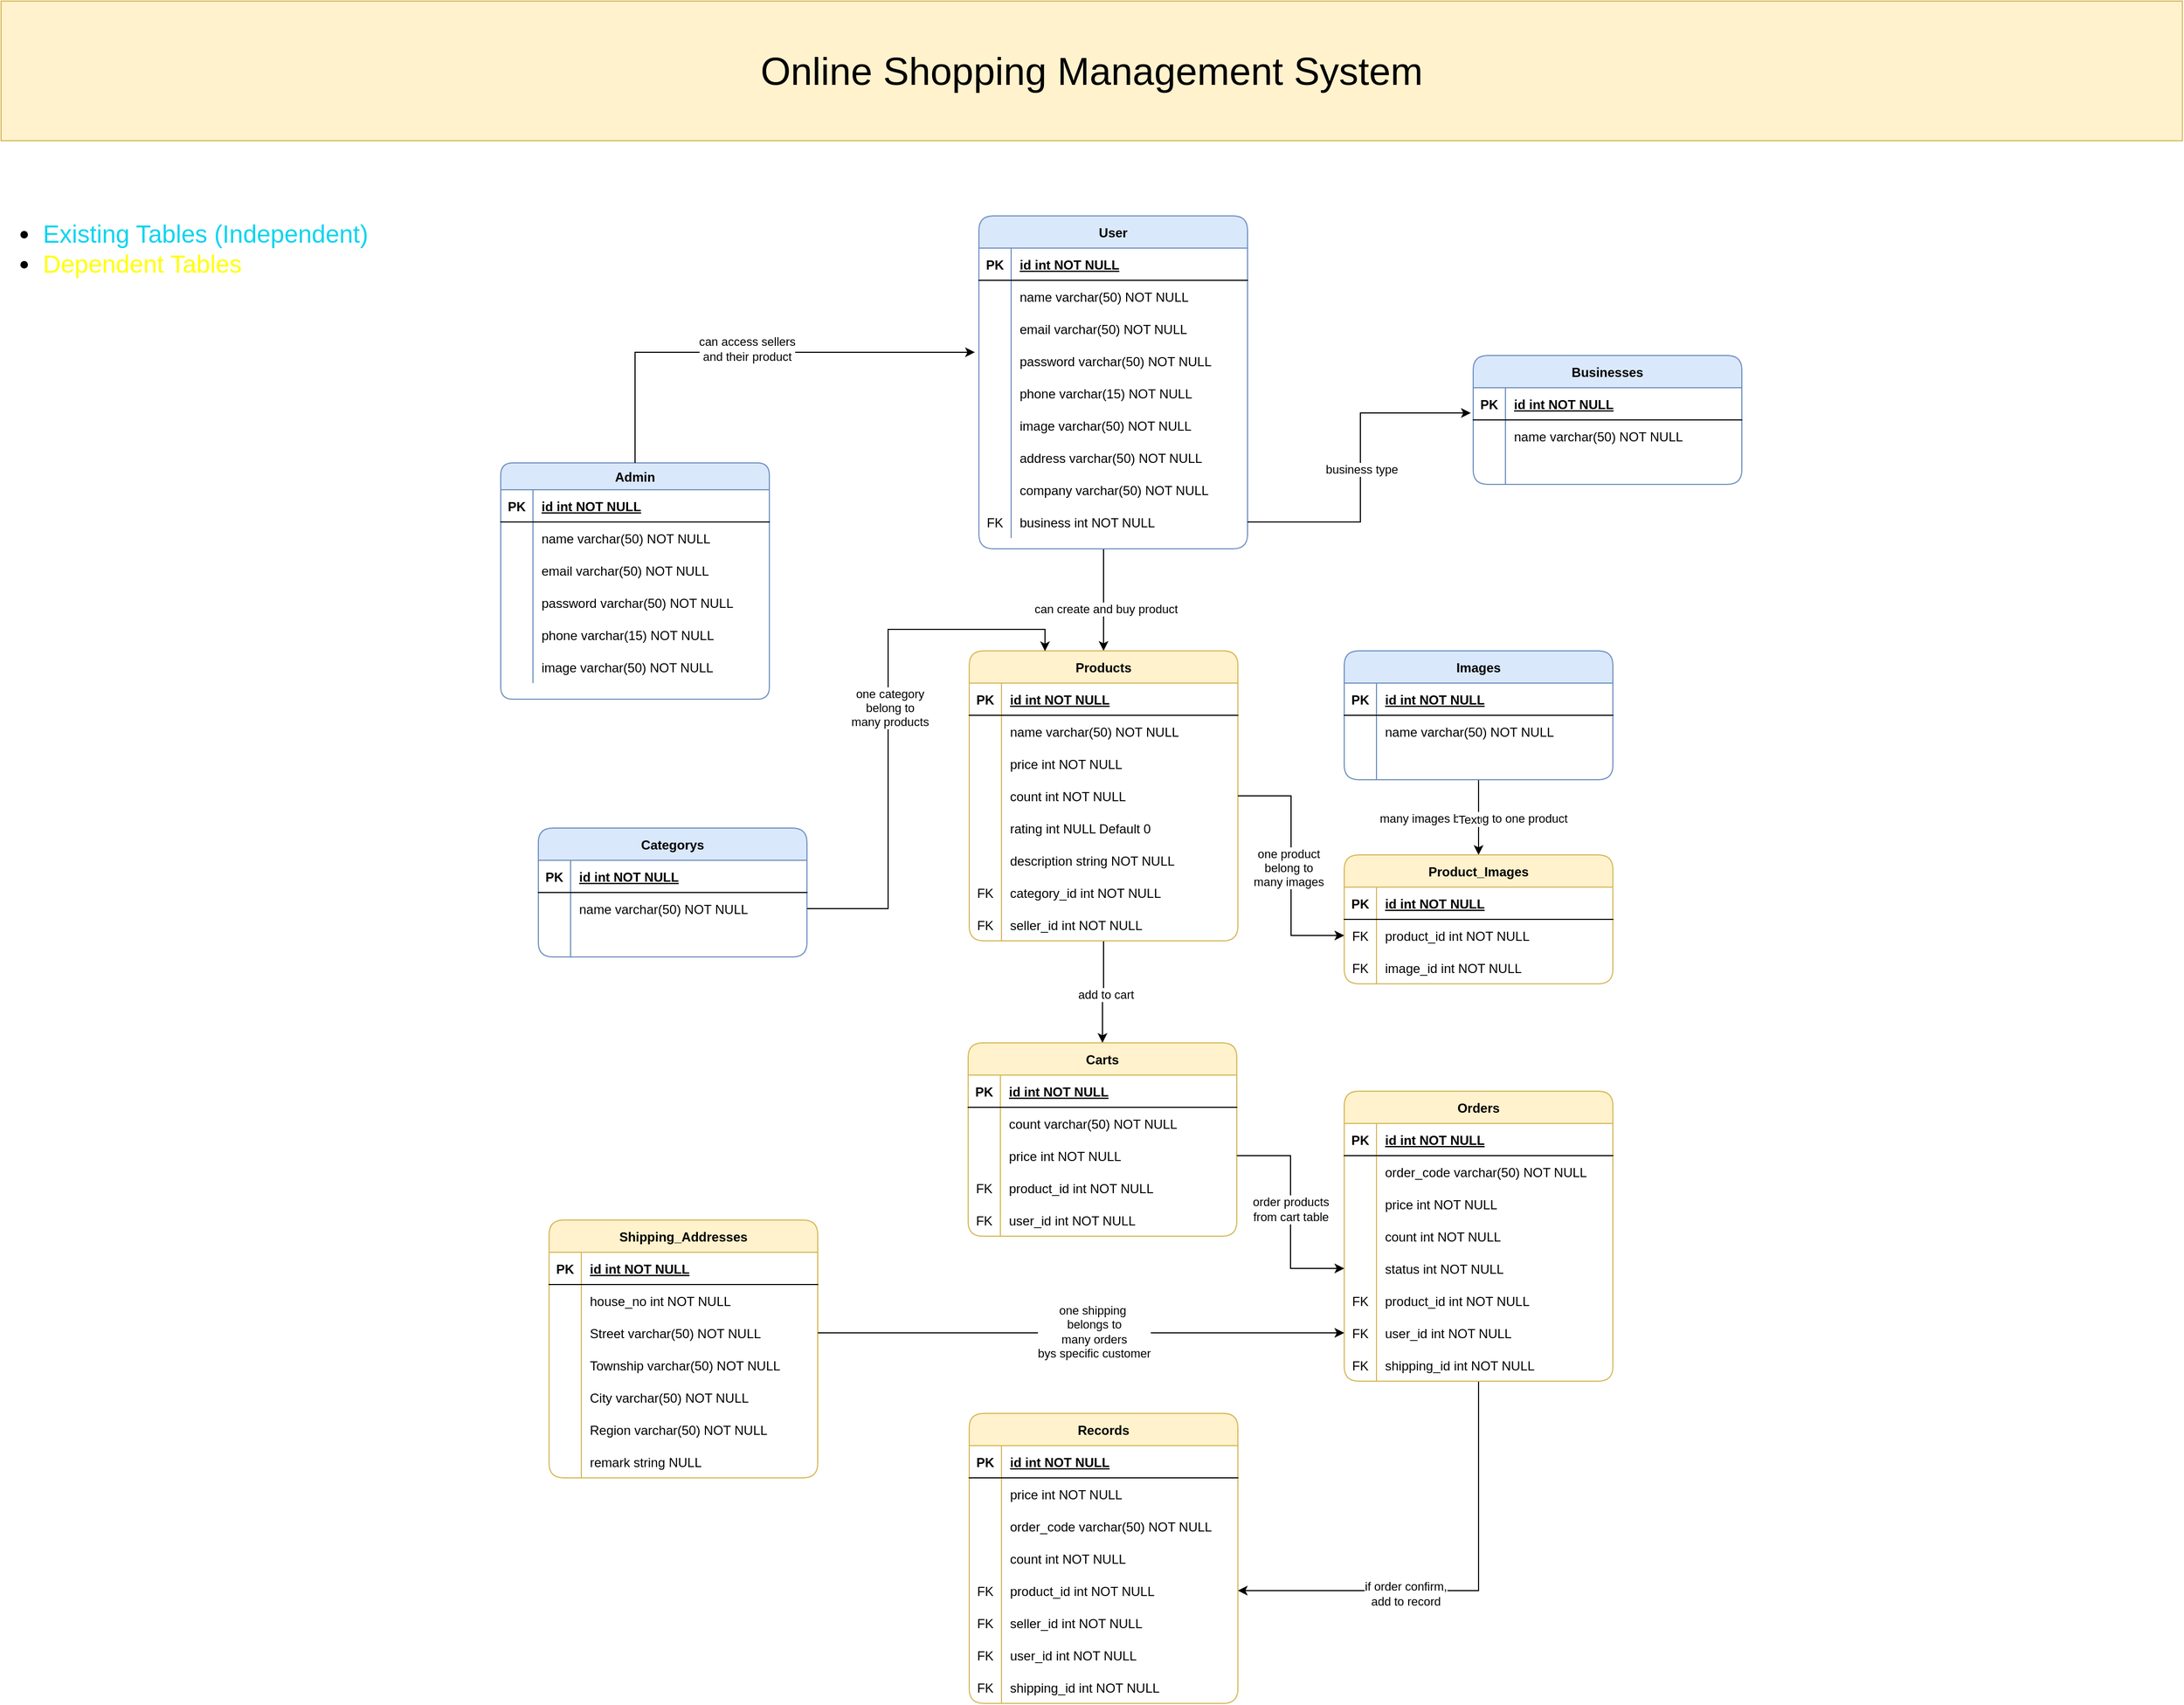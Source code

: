 <mxfile version="23.0.2" type="github">
  <diagram id="R2lEEEUBdFMjLlhIrx00" name="Page-1">
    <mxGraphModel dx="1955" dy="1686" grid="1" gridSize="10" guides="1" tooltips="1" connect="1" arrows="1" fold="1" page="1" pageScale="1" pageWidth="850" pageHeight="1100" math="0" shadow="0" extFonts="Permanent Marker^https://fonts.googleapis.com/css?family=Permanent+Marker">
      <root>
        <mxCell id="0" />
        <mxCell id="1" parent="0" />
        <mxCell id="7zC3o5tTAX6Jpqzy_QtA-1" value="Online Shopping Management System" style="text;strokeColor=#d6b656;align=center;fillColor=#fff2cc;html=1;verticalAlign=middle;whiteSpace=wrap;rounded=0;fontSize=36;" parent="1" vertex="1">
          <mxGeometry x="-290" y="-130" width="2030" height="130" as="geometry" />
        </mxCell>
        <mxCell id="7zC3o5tTAX6Jpqzy_QtA-33" value="Admin" style="shape=table;startSize=25;container=1;collapsible=1;childLayout=tableLayout;fixedRows=1;rowLines=0;fontStyle=1;align=center;resizeLast=1;fillColor=#dae8fc;strokeColor=#6c8ebf;shadow=0;rounded=1;" parent="1" vertex="1">
          <mxGeometry x="175" y="300" width="250" height="220" as="geometry" />
        </mxCell>
        <mxCell id="7zC3o5tTAX6Jpqzy_QtA-34" value="" style="shape=partialRectangle;collapsible=0;dropTarget=0;pointerEvents=0;fillColor=none;points=[[0,0.5],[1,0.5]];portConstraint=eastwest;top=0;left=0;right=0;bottom=1;" parent="7zC3o5tTAX6Jpqzy_QtA-33" vertex="1">
          <mxGeometry y="25" width="250" height="30" as="geometry" />
        </mxCell>
        <mxCell id="7zC3o5tTAX6Jpqzy_QtA-35" value="PK" style="shape=partialRectangle;overflow=hidden;connectable=0;fillColor=none;top=0;left=0;bottom=0;right=0;fontStyle=1;" parent="7zC3o5tTAX6Jpqzy_QtA-34" vertex="1">
          <mxGeometry width="30" height="30" as="geometry">
            <mxRectangle width="30" height="30" as="alternateBounds" />
          </mxGeometry>
        </mxCell>
        <mxCell id="7zC3o5tTAX6Jpqzy_QtA-36" value="id int NOT NULL " style="shape=partialRectangle;overflow=hidden;connectable=0;fillColor=none;top=0;left=0;bottom=0;right=0;align=left;spacingLeft=6;fontStyle=5;" parent="7zC3o5tTAX6Jpqzy_QtA-34" vertex="1">
          <mxGeometry x="30" width="220" height="30" as="geometry">
            <mxRectangle width="220" height="30" as="alternateBounds" />
          </mxGeometry>
        </mxCell>
        <mxCell id="7zC3o5tTAX6Jpqzy_QtA-37" value="" style="shape=partialRectangle;collapsible=0;dropTarget=0;pointerEvents=0;fillColor=none;points=[[0,0.5],[1,0.5]];portConstraint=eastwest;top=0;left=0;right=0;bottom=0;" parent="7zC3o5tTAX6Jpqzy_QtA-33" vertex="1">
          <mxGeometry y="55" width="250" height="30" as="geometry" />
        </mxCell>
        <mxCell id="7zC3o5tTAX6Jpqzy_QtA-38" value="" style="shape=partialRectangle;overflow=hidden;connectable=0;fillColor=none;top=0;left=0;bottom=0;right=0;" parent="7zC3o5tTAX6Jpqzy_QtA-37" vertex="1">
          <mxGeometry width="30" height="30" as="geometry">
            <mxRectangle width="30" height="30" as="alternateBounds" />
          </mxGeometry>
        </mxCell>
        <mxCell id="7zC3o5tTAX6Jpqzy_QtA-39" value="name varchar(50) NOT NULL" style="shape=partialRectangle;overflow=hidden;connectable=0;fillColor=none;top=0;left=0;bottom=0;right=0;align=left;spacingLeft=6;" parent="7zC3o5tTAX6Jpqzy_QtA-37" vertex="1">
          <mxGeometry x="30" width="220" height="30" as="geometry">
            <mxRectangle width="220" height="30" as="alternateBounds" />
          </mxGeometry>
        </mxCell>
        <mxCell id="7zC3o5tTAX6Jpqzy_QtA-40" value="" style="shape=partialRectangle;collapsible=0;dropTarget=0;pointerEvents=0;fillColor=none;points=[[0,0.5],[1,0.5]];portConstraint=eastwest;top=0;left=0;right=0;bottom=0;" parent="7zC3o5tTAX6Jpqzy_QtA-33" vertex="1">
          <mxGeometry y="85" width="250" height="30" as="geometry" />
        </mxCell>
        <mxCell id="7zC3o5tTAX6Jpqzy_QtA-41" value="" style="shape=partialRectangle;overflow=hidden;connectable=0;fillColor=none;top=0;left=0;bottom=0;right=0;" parent="7zC3o5tTAX6Jpqzy_QtA-40" vertex="1">
          <mxGeometry width="30" height="30" as="geometry">
            <mxRectangle width="30" height="30" as="alternateBounds" />
          </mxGeometry>
        </mxCell>
        <mxCell id="7zC3o5tTAX6Jpqzy_QtA-42" value="email varchar(50) NOT NULL" style="shape=partialRectangle;overflow=hidden;connectable=0;fillColor=none;top=0;left=0;bottom=0;right=0;align=left;spacingLeft=6;" parent="7zC3o5tTAX6Jpqzy_QtA-40" vertex="1">
          <mxGeometry x="30" width="220" height="30" as="geometry">
            <mxRectangle width="220" height="30" as="alternateBounds" />
          </mxGeometry>
        </mxCell>
        <mxCell id="7zC3o5tTAX6Jpqzy_QtA-43" value="" style="shape=partialRectangle;collapsible=0;dropTarget=0;pointerEvents=0;fillColor=none;points=[[0,0.5],[1,0.5]];portConstraint=eastwest;top=0;left=0;right=0;bottom=0;" parent="7zC3o5tTAX6Jpqzy_QtA-33" vertex="1">
          <mxGeometry y="115" width="250" height="30" as="geometry" />
        </mxCell>
        <mxCell id="7zC3o5tTAX6Jpqzy_QtA-44" value="" style="shape=partialRectangle;overflow=hidden;connectable=0;fillColor=none;top=0;left=0;bottom=0;right=0;" parent="7zC3o5tTAX6Jpqzy_QtA-43" vertex="1">
          <mxGeometry width="30" height="30" as="geometry">
            <mxRectangle width="30" height="30" as="alternateBounds" />
          </mxGeometry>
        </mxCell>
        <mxCell id="7zC3o5tTAX6Jpqzy_QtA-45" value="password varchar(50) NOT NULL" style="shape=partialRectangle;overflow=hidden;connectable=0;fillColor=none;top=0;left=0;bottom=0;right=0;align=left;spacingLeft=6;" parent="7zC3o5tTAX6Jpqzy_QtA-43" vertex="1">
          <mxGeometry x="30" width="220" height="30" as="geometry">
            <mxRectangle width="220" height="30" as="alternateBounds" />
          </mxGeometry>
        </mxCell>
        <mxCell id="7zC3o5tTAX6Jpqzy_QtA-46" value="" style="shape=partialRectangle;collapsible=0;dropTarget=0;pointerEvents=0;fillColor=none;points=[[0,0.5],[1,0.5]];portConstraint=eastwest;top=0;left=0;right=0;bottom=0;" parent="7zC3o5tTAX6Jpqzy_QtA-33" vertex="1">
          <mxGeometry y="145" width="250" height="30" as="geometry" />
        </mxCell>
        <mxCell id="7zC3o5tTAX6Jpqzy_QtA-47" value="" style="shape=partialRectangle;overflow=hidden;connectable=0;fillColor=none;top=0;left=0;bottom=0;right=0;" parent="7zC3o5tTAX6Jpqzy_QtA-46" vertex="1">
          <mxGeometry width="30" height="30" as="geometry">
            <mxRectangle width="30" height="30" as="alternateBounds" />
          </mxGeometry>
        </mxCell>
        <mxCell id="7zC3o5tTAX6Jpqzy_QtA-48" value="phone varchar(15) NOT NULL" style="shape=partialRectangle;overflow=hidden;connectable=0;fillColor=none;top=0;left=0;bottom=0;right=0;align=left;spacingLeft=6;" parent="7zC3o5tTAX6Jpqzy_QtA-46" vertex="1">
          <mxGeometry x="30" width="220" height="30" as="geometry">
            <mxRectangle width="220" height="30" as="alternateBounds" />
          </mxGeometry>
        </mxCell>
        <mxCell id="7zC3o5tTAX6Jpqzy_QtA-71" value="" style="shape=partialRectangle;collapsible=0;dropTarget=0;pointerEvents=0;fillColor=none;points=[[0,0.5],[1,0.5]];portConstraint=eastwest;top=0;left=0;right=0;bottom=0;" parent="7zC3o5tTAX6Jpqzy_QtA-33" vertex="1">
          <mxGeometry y="175" width="250" height="30" as="geometry" />
        </mxCell>
        <mxCell id="7zC3o5tTAX6Jpqzy_QtA-72" value="" style="shape=partialRectangle;overflow=hidden;connectable=0;fillColor=none;top=0;left=0;bottom=0;right=0;" parent="7zC3o5tTAX6Jpqzy_QtA-71" vertex="1">
          <mxGeometry width="30" height="30" as="geometry">
            <mxRectangle width="30" height="30" as="alternateBounds" />
          </mxGeometry>
        </mxCell>
        <mxCell id="7zC3o5tTAX6Jpqzy_QtA-73" value="image varchar(50) NOT NULL" style="shape=partialRectangle;overflow=hidden;connectable=0;fillColor=none;top=0;left=0;bottom=0;right=0;align=left;spacingLeft=6;" parent="7zC3o5tTAX6Jpqzy_QtA-71" vertex="1">
          <mxGeometry x="30" width="220" height="30" as="geometry">
            <mxRectangle width="220" height="30" as="alternateBounds" />
          </mxGeometry>
        </mxCell>
        <mxCell id="7zC3o5tTAX6Jpqzy_QtA-327" style="edgeStyle=orthogonalEdgeStyle;rounded=0;orthogonalLoop=1;jettySize=auto;html=1;exitX=0.5;exitY=1;exitDx=0;exitDy=0;entryX=0.5;entryY=0;entryDx=0;entryDy=0;" parent="1" source="7zC3o5tTAX6Jpqzy_QtA-49" target="7zC3o5tTAX6Jpqzy_QtA-131" edge="1">
          <mxGeometry relative="1" as="geometry">
            <Array as="points">
              <mxPoint x="736" y="380" />
            </Array>
          </mxGeometry>
        </mxCell>
        <mxCell id="7zC3o5tTAX6Jpqzy_QtA-328" value="can create and buy product" style="edgeLabel;html=1;align=center;verticalAlign=middle;resizable=0;points=[];" parent="7zC3o5tTAX6Jpqzy_QtA-327" vertex="1" connectable="0">
          <mxGeometry x="0.244" y="2" relative="1" as="geometry">
            <mxPoint as="offset" />
          </mxGeometry>
        </mxCell>
        <mxCell id="7zC3o5tTAX6Jpqzy_QtA-49" value="User" style="shape=table;startSize=30;container=1;collapsible=1;childLayout=tableLayout;fixedRows=1;rowLines=0;fontStyle=1;align=center;resizeLast=1;fillColor=#dae8fc;strokeColor=#6c8ebf;shadow=0;rounded=1;" parent="1" vertex="1">
          <mxGeometry x="620" y="70" width="250" height="310" as="geometry" />
        </mxCell>
        <mxCell id="7zC3o5tTAX6Jpqzy_QtA-50" value="" style="shape=partialRectangle;collapsible=0;dropTarget=0;pointerEvents=0;fillColor=none;points=[[0,0.5],[1,0.5]];portConstraint=eastwest;top=0;left=0;right=0;bottom=1;" parent="7zC3o5tTAX6Jpqzy_QtA-49" vertex="1">
          <mxGeometry y="30" width="250" height="30" as="geometry" />
        </mxCell>
        <mxCell id="7zC3o5tTAX6Jpqzy_QtA-51" value="PK" style="shape=partialRectangle;overflow=hidden;connectable=0;fillColor=none;top=0;left=0;bottom=0;right=0;fontStyle=1;" parent="7zC3o5tTAX6Jpqzy_QtA-50" vertex="1">
          <mxGeometry width="30" height="30" as="geometry">
            <mxRectangle width="30" height="30" as="alternateBounds" />
          </mxGeometry>
        </mxCell>
        <mxCell id="7zC3o5tTAX6Jpqzy_QtA-52" value="id int NOT NULL " style="shape=partialRectangle;overflow=hidden;connectable=0;fillColor=none;top=0;left=0;bottom=0;right=0;align=left;spacingLeft=6;fontStyle=5;" parent="7zC3o5tTAX6Jpqzy_QtA-50" vertex="1">
          <mxGeometry x="30" width="220" height="30" as="geometry">
            <mxRectangle width="220" height="30" as="alternateBounds" />
          </mxGeometry>
        </mxCell>
        <mxCell id="7zC3o5tTAX6Jpqzy_QtA-53" value="" style="shape=partialRectangle;collapsible=0;dropTarget=0;pointerEvents=0;fillColor=none;points=[[0,0.5],[1,0.5]];portConstraint=eastwest;top=0;left=0;right=0;bottom=0;" parent="7zC3o5tTAX6Jpqzy_QtA-49" vertex="1">
          <mxGeometry y="60" width="250" height="30" as="geometry" />
        </mxCell>
        <mxCell id="7zC3o5tTAX6Jpqzy_QtA-54" value="" style="shape=partialRectangle;overflow=hidden;connectable=0;fillColor=none;top=0;left=0;bottom=0;right=0;" parent="7zC3o5tTAX6Jpqzy_QtA-53" vertex="1">
          <mxGeometry width="30" height="30" as="geometry">
            <mxRectangle width="30" height="30" as="alternateBounds" />
          </mxGeometry>
        </mxCell>
        <mxCell id="7zC3o5tTAX6Jpqzy_QtA-55" value="name varchar(50) NOT NULL" style="shape=partialRectangle;overflow=hidden;connectable=0;fillColor=none;top=0;left=0;bottom=0;right=0;align=left;spacingLeft=6;" parent="7zC3o5tTAX6Jpqzy_QtA-53" vertex="1">
          <mxGeometry x="30" width="220" height="30" as="geometry">
            <mxRectangle width="220" height="30" as="alternateBounds" />
          </mxGeometry>
        </mxCell>
        <mxCell id="7zC3o5tTAX6Jpqzy_QtA-56" value="" style="shape=partialRectangle;collapsible=0;dropTarget=0;pointerEvents=0;fillColor=none;points=[[0,0.5],[1,0.5]];portConstraint=eastwest;top=0;left=0;right=0;bottom=0;" parent="7zC3o5tTAX6Jpqzy_QtA-49" vertex="1">
          <mxGeometry y="90" width="250" height="30" as="geometry" />
        </mxCell>
        <mxCell id="7zC3o5tTAX6Jpqzy_QtA-57" value="" style="shape=partialRectangle;overflow=hidden;connectable=0;fillColor=none;top=0;left=0;bottom=0;right=0;" parent="7zC3o5tTAX6Jpqzy_QtA-56" vertex="1">
          <mxGeometry width="30" height="30" as="geometry">
            <mxRectangle width="30" height="30" as="alternateBounds" />
          </mxGeometry>
        </mxCell>
        <mxCell id="7zC3o5tTAX6Jpqzy_QtA-58" value="email varchar(50) NOT NULL" style="shape=partialRectangle;overflow=hidden;connectable=0;fillColor=none;top=0;left=0;bottom=0;right=0;align=left;spacingLeft=6;" parent="7zC3o5tTAX6Jpqzy_QtA-56" vertex="1">
          <mxGeometry x="30" width="220" height="30" as="geometry">
            <mxRectangle width="220" height="30" as="alternateBounds" />
          </mxGeometry>
        </mxCell>
        <mxCell id="7zC3o5tTAX6Jpqzy_QtA-65" value="" style="shape=partialRectangle;collapsible=0;dropTarget=0;pointerEvents=0;fillColor=none;points=[[0,0.5],[1,0.5]];portConstraint=eastwest;top=0;left=0;right=0;bottom=0;" parent="7zC3o5tTAX6Jpqzy_QtA-49" vertex="1">
          <mxGeometry y="120" width="250" height="30" as="geometry" />
        </mxCell>
        <mxCell id="7zC3o5tTAX6Jpqzy_QtA-66" value="" style="shape=partialRectangle;overflow=hidden;connectable=0;fillColor=none;top=0;left=0;bottom=0;right=0;" parent="7zC3o5tTAX6Jpqzy_QtA-65" vertex="1">
          <mxGeometry width="30" height="30" as="geometry">
            <mxRectangle width="30" height="30" as="alternateBounds" />
          </mxGeometry>
        </mxCell>
        <mxCell id="7zC3o5tTAX6Jpqzy_QtA-67" value="password varchar(50) NOT NULL" style="shape=partialRectangle;overflow=hidden;connectable=0;fillColor=none;top=0;left=0;bottom=0;right=0;align=left;spacingLeft=6;" parent="7zC3o5tTAX6Jpqzy_QtA-65" vertex="1">
          <mxGeometry x="30" width="220" height="30" as="geometry">
            <mxRectangle width="220" height="30" as="alternateBounds" />
          </mxGeometry>
        </mxCell>
        <mxCell id="7zC3o5tTAX6Jpqzy_QtA-62" value="" style="shape=partialRectangle;collapsible=0;dropTarget=0;pointerEvents=0;fillColor=none;points=[[0,0.5],[1,0.5]];portConstraint=eastwest;top=0;left=0;right=0;bottom=0;" parent="7zC3o5tTAX6Jpqzy_QtA-49" vertex="1">
          <mxGeometry y="150" width="250" height="30" as="geometry" />
        </mxCell>
        <mxCell id="7zC3o5tTAX6Jpqzy_QtA-63" value="" style="shape=partialRectangle;overflow=hidden;connectable=0;fillColor=none;top=0;left=0;bottom=0;right=0;" parent="7zC3o5tTAX6Jpqzy_QtA-62" vertex="1">
          <mxGeometry width="30" height="30" as="geometry">
            <mxRectangle width="30" height="30" as="alternateBounds" />
          </mxGeometry>
        </mxCell>
        <mxCell id="7zC3o5tTAX6Jpqzy_QtA-64" value="phone varchar(15) NOT NULL" style="shape=partialRectangle;overflow=hidden;connectable=0;fillColor=none;top=0;left=0;bottom=0;right=0;align=left;spacingLeft=6;" parent="7zC3o5tTAX6Jpqzy_QtA-62" vertex="1">
          <mxGeometry x="30" width="220" height="30" as="geometry">
            <mxRectangle width="220" height="30" as="alternateBounds" />
          </mxGeometry>
        </mxCell>
        <mxCell id="7zC3o5tTAX6Jpqzy_QtA-74" value="" style="shape=partialRectangle;collapsible=0;dropTarget=0;pointerEvents=0;fillColor=none;points=[[0,0.5],[1,0.5]];portConstraint=eastwest;top=0;left=0;right=0;bottom=0;" parent="7zC3o5tTAX6Jpqzy_QtA-49" vertex="1">
          <mxGeometry y="180" width="250" height="30" as="geometry" />
        </mxCell>
        <mxCell id="7zC3o5tTAX6Jpqzy_QtA-75" value="" style="shape=partialRectangle;overflow=hidden;connectable=0;fillColor=none;top=0;left=0;bottom=0;right=0;" parent="7zC3o5tTAX6Jpqzy_QtA-74" vertex="1">
          <mxGeometry width="30" height="30" as="geometry">
            <mxRectangle width="30" height="30" as="alternateBounds" />
          </mxGeometry>
        </mxCell>
        <mxCell id="7zC3o5tTAX6Jpqzy_QtA-76" value="image varchar(50) NOT NULL" style="shape=partialRectangle;overflow=hidden;connectable=0;fillColor=none;top=0;left=0;bottom=0;right=0;align=left;spacingLeft=6;" parent="7zC3o5tTAX6Jpqzy_QtA-74" vertex="1">
          <mxGeometry x="30" width="220" height="30" as="geometry">
            <mxRectangle width="220" height="30" as="alternateBounds" />
          </mxGeometry>
        </mxCell>
        <mxCell id="9W0EjRhWlXDsOAjcGErx-1" value="" style="shape=partialRectangle;collapsible=0;dropTarget=0;pointerEvents=0;fillColor=none;points=[[0,0.5],[1,0.5]];portConstraint=eastwest;top=0;left=0;right=0;bottom=0;" parent="7zC3o5tTAX6Jpqzy_QtA-49" vertex="1">
          <mxGeometry y="210" width="250" height="30" as="geometry" />
        </mxCell>
        <mxCell id="9W0EjRhWlXDsOAjcGErx-2" value="" style="shape=partialRectangle;overflow=hidden;connectable=0;fillColor=none;top=0;left=0;bottom=0;right=0;" parent="9W0EjRhWlXDsOAjcGErx-1" vertex="1">
          <mxGeometry width="30" height="30" as="geometry">
            <mxRectangle width="30" height="30" as="alternateBounds" />
          </mxGeometry>
        </mxCell>
        <mxCell id="9W0EjRhWlXDsOAjcGErx-3" value="address varchar(50) NOT NULL" style="shape=partialRectangle;overflow=hidden;connectable=0;fillColor=none;top=0;left=0;bottom=0;right=0;align=left;spacingLeft=6;" parent="9W0EjRhWlXDsOAjcGErx-1" vertex="1">
          <mxGeometry x="30" width="220" height="30" as="geometry">
            <mxRectangle width="220" height="30" as="alternateBounds" />
          </mxGeometry>
        </mxCell>
        <mxCell id="lfRHMi5ucVXt5qC9XjWg-4" value="" style="shape=partialRectangle;collapsible=0;dropTarget=0;pointerEvents=0;fillColor=none;points=[[0,0.5],[1,0.5]];portConstraint=eastwest;top=0;left=0;right=0;bottom=0;" vertex="1" parent="7zC3o5tTAX6Jpqzy_QtA-49">
          <mxGeometry y="240" width="250" height="30" as="geometry" />
        </mxCell>
        <mxCell id="lfRHMi5ucVXt5qC9XjWg-5" value="" style="shape=partialRectangle;overflow=hidden;connectable=0;fillColor=none;top=0;left=0;bottom=0;right=0;" vertex="1" parent="lfRHMi5ucVXt5qC9XjWg-4">
          <mxGeometry width="30" height="30" as="geometry">
            <mxRectangle width="30" height="30" as="alternateBounds" />
          </mxGeometry>
        </mxCell>
        <mxCell id="lfRHMi5ucVXt5qC9XjWg-6" value="company varchar(50) NOT NULL" style="shape=partialRectangle;overflow=hidden;connectable=0;fillColor=none;top=0;left=0;bottom=0;right=0;align=left;spacingLeft=6;" vertex="1" parent="lfRHMi5ucVXt5qC9XjWg-4">
          <mxGeometry x="30" width="220" height="30" as="geometry">
            <mxRectangle width="220" height="30" as="alternateBounds" />
          </mxGeometry>
        </mxCell>
        <mxCell id="lfRHMi5ucVXt5qC9XjWg-7" value="" style="shape=partialRectangle;collapsible=0;dropTarget=0;pointerEvents=0;fillColor=none;points=[[0,0.5],[1,0.5]];portConstraint=eastwest;top=0;left=0;right=0;bottom=0;" vertex="1" parent="7zC3o5tTAX6Jpqzy_QtA-49">
          <mxGeometry y="270" width="250" height="30" as="geometry" />
        </mxCell>
        <mxCell id="lfRHMi5ucVXt5qC9XjWg-8" value="FK" style="shape=partialRectangle;overflow=hidden;connectable=0;fillColor=none;top=0;left=0;bottom=0;right=0;" vertex="1" parent="lfRHMi5ucVXt5qC9XjWg-7">
          <mxGeometry width="30" height="30" as="geometry">
            <mxRectangle width="30" height="30" as="alternateBounds" />
          </mxGeometry>
        </mxCell>
        <mxCell id="lfRHMi5ucVXt5qC9XjWg-9" value="business int NOT NULL" style="shape=partialRectangle;overflow=hidden;connectable=0;fillColor=none;top=0;left=0;bottom=0;right=0;align=left;spacingLeft=6;" vertex="1" parent="lfRHMi5ucVXt5qC9XjWg-7">
          <mxGeometry x="30" width="220" height="30" as="geometry">
            <mxRectangle width="220" height="30" as="alternateBounds" />
          </mxGeometry>
        </mxCell>
        <mxCell id="7zC3o5tTAX6Jpqzy_QtA-77" value="Categorys" style="shape=table;startSize=30;container=1;collapsible=1;childLayout=tableLayout;fixedRows=1;rowLines=0;fontStyle=1;align=center;resizeLast=1;fillColor=#dae8fc;strokeColor=#6c8ebf;shadow=0;rounded=1;" parent="1" vertex="1">
          <mxGeometry x="210" y="640" width="250" height="120" as="geometry" />
        </mxCell>
        <mxCell id="7zC3o5tTAX6Jpqzy_QtA-78" value="" style="shape=partialRectangle;collapsible=0;dropTarget=0;pointerEvents=0;fillColor=none;points=[[0,0.5],[1,0.5]];portConstraint=eastwest;top=0;left=0;right=0;bottom=1;" parent="7zC3o5tTAX6Jpqzy_QtA-77" vertex="1">
          <mxGeometry y="30" width="250" height="30" as="geometry" />
        </mxCell>
        <mxCell id="7zC3o5tTAX6Jpqzy_QtA-79" value="PK" style="shape=partialRectangle;overflow=hidden;connectable=0;fillColor=none;top=0;left=0;bottom=0;right=0;fontStyle=1;" parent="7zC3o5tTAX6Jpqzy_QtA-78" vertex="1">
          <mxGeometry width="30" height="30" as="geometry">
            <mxRectangle width="30" height="30" as="alternateBounds" />
          </mxGeometry>
        </mxCell>
        <mxCell id="7zC3o5tTAX6Jpqzy_QtA-80" value="id int NOT NULL " style="shape=partialRectangle;overflow=hidden;connectable=0;fillColor=none;top=0;left=0;bottom=0;right=0;align=left;spacingLeft=6;fontStyle=5;" parent="7zC3o5tTAX6Jpqzy_QtA-78" vertex="1">
          <mxGeometry x="30" width="220" height="30" as="geometry">
            <mxRectangle width="220" height="30" as="alternateBounds" />
          </mxGeometry>
        </mxCell>
        <mxCell id="7zC3o5tTAX6Jpqzy_QtA-81" value="" style="shape=partialRectangle;collapsible=0;dropTarget=0;pointerEvents=0;fillColor=none;points=[[0,0.5],[1,0.5]];portConstraint=eastwest;top=0;left=0;right=0;bottom=0;" parent="7zC3o5tTAX6Jpqzy_QtA-77" vertex="1">
          <mxGeometry y="60" width="250" height="30" as="geometry" />
        </mxCell>
        <mxCell id="7zC3o5tTAX6Jpqzy_QtA-82" value="" style="shape=partialRectangle;overflow=hidden;connectable=0;fillColor=none;top=0;left=0;bottom=0;right=0;" parent="7zC3o5tTAX6Jpqzy_QtA-81" vertex="1">
          <mxGeometry width="30" height="30" as="geometry">
            <mxRectangle width="30" height="30" as="alternateBounds" />
          </mxGeometry>
        </mxCell>
        <mxCell id="7zC3o5tTAX6Jpqzy_QtA-83" value="name varchar(50) NOT NULL" style="shape=partialRectangle;overflow=hidden;connectable=0;fillColor=none;top=0;left=0;bottom=0;right=0;align=left;spacingLeft=6;" parent="7zC3o5tTAX6Jpqzy_QtA-81" vertex="1">
          <mxGeometry x="30" width="220" height="30" as="geometry">
            <mxRectangle width="220" height="30" as="alternateBounds" />
          </mxGeometry>
        </mxCell>
        <mxCell id="7zC3o5tTAX6Jpqzy_QtA-87" value="" style="shape=partialRectangle;collapsible=0;dropTarget=0;pointerEvents=0;fillColor=none;points=[[0,0.5],[1,0.5]];portConstraint=eastwest;top=0;left=0;right=0;bottom=0;" parent="7zC3o5tTAX6Jpqzy_QtA-77" vertex="1">
          <mxGeometry y="90" width="250" height="30" as="geometry" />
        </mxCell>
        <mxCell id="7zC3o5tTAX6Jpqzy_QtA-88" value="" style="shape=partialRectangle;overflow=hidden;connectable=0;fillColor=none;top=0;left=0;bottom=0;right=0;" parent="7zC3o5tTAX6Jpqzy_QtA-87" vertex="1">
          <mxGeometry width="30" height="30" as="geometry">
            <mxRectangle width="30" height="30" as="alternateBounds" />
          </mxGeometry>
        </mxCell>
        <mxCell id="7zC3o5tTAX6Jpqzy_QtA-89" value="" style="shape=partialRectangle;overflow=hidden;connectable=0;fillColor=none;top=0;left=0;bottom=0;right=0;align=left;spacingLeft=6;" parent="7zC3o5tTAX6Jpqzy_QtA-87" vertex="1">
          <mxGeometry x="30" width="220" height="30" as="geometry">
            <mxRectangle width="220" height="30" as="alternateBounds" />
          </mxGeometry>
        </mxCell>
        <mxCell id="7zC3o5tTAX6Jpqzy_QtA-109" value="Shipping_Addresses" style="shape=table;startSize=30;container=1;collapsible=1;childLayout=tableLayout;fixedRows=1;rowLines=0;fontStyle=1;align=center;resizeLast=1;fillColor=#fff2cc;strokeColor=#d6b656;shadow=0;rounded=1;" parent="1" vertex="1">
          <mxGeometry x="220" y="1005" width="250" height="240" as="geometry" />
        </mxCell>
        <mxCell id="7zC3o5tTAX6Jpqzy_QtA-110" value="" style="shape=partialRectangle;collapsible=0;dropTarget=0;pointerEvents=0;fillColor=none;points=[[0,0.5],[1,0.5]];portConstraint=eastwest;top=0;left=0;right=0;bottom=1;" parent="7zC3o5tTAX6Jpqzy_QtA-109" vertex="1">
          <mxGeometry y="30" width="250" height="30" as="geometry" />
        </mxCell>
        <mxCell id="7zC3o5tTAX6Jpqzy_QtA-111" value="PK" style="shape=partialRectangle;overflow=hidden;connectable=0;fillColor=none;top=0;left=0;bottom=0;right=0;fontStyle=1;" parent="7zC3o5tTAX6Jpqzy_QtA-110" vertex="1">
          <mxGeometry width="30" height="30" as="geometry">
            <mxRectangle width="30" height="30" as="alternateBounds" />
          </mxGeometry>
        </mxCell>
        <mxCell id="7zC3o5tTAX6Jpqzy_QtA-112" value="id int NOT NULL " style="shape=partialRectangle;overflow=hidden;connectable=0;fillColor=none;top=0;left=0;bottom=0;right=0;align=left;spacingLeft=6;fontStyle=5;" parent="7zC3o5tTAX6Jpqzy_QtA-110" vertex="1">
          <mxGeometry x="30" width="220" height="30" as="geometry">
            <mxRectangle width="220" height="30" as="alternateBounds" />
          </mxGeometry>
        </mxCell>
        <mxCell id="7zC3o5tTAX6Jpqzy_QtA-113" value="" style="shape=partialRectangle;collapsible=0;dropTarget=0;pointerEvents=0;fillColor=none;points=[[0,0.5],[1,0.5]];portConstraint=eastwest;top=0;left=0;right=0;bottom=0;" parent="7zC3o5tTAX6Jpqzy_QtA-109" vertex="1">
          <mxGeometry y="60" width="250" height="30" as="geometry" />
        </mxCell>
        <mxCell id="7zC3o5tTAX6Jpqzy_QtA-114" value="" style="shape=partialRectangle;overflow=hidden;connectable=0;fillColor=none;top=0;left=0;bottom=0;right=0;" parent="7zC3o5tTAX6Jpqzy_QtA-113" vertex="1">
          <mxGeometry width="30" height="30" as="geometry">
            <mxRectangle width="30" height="30" as="alternateBounds" />
          </mxGeometry>
        </mxCell>
        <mxCell id="7zC3o5tTAX6Jpqzy_QtA-115" value="house_no int NOT NULL" style="shape=partialRectangle;overflow=hidden;connectable=0;fillColor=none;top=0;left=0;bottom=0;right=0;align=left;spacingLeft=6;" parent="7zC3o5tTAX6Jpqzy_QtA-113" vertex="1">
          <mxGeometry x="30" width="220" height="30" as="geometry">
            <mxRectangle width="220" height="30" as="alternateBounds" />
          </mxGeometry>
        </mxCell>
        <mxCell id="7zC3o5tTAX6Jpqzy_QtA-116" value="" style="shape=partialRectangle;collapsible=0;dropTarget=0;pointerEvents=0;fillColor=none;points=[[0,0.5],[1,0.5]];portConstraint=eastwest;top=0;left=0;right=0;bottom=0;" parent="7zC3o5tTAX6Jpqzy_QtA-109" vertex="1">
          <mxGeometry y="90" width="250" height="30" as="geometry" />
        </mxCell>
        <mxCell id="7zC3o5tTAX6Jpqzy_QtA-117" value="" style="shape=partialRectangle;overflow=hidden;connectable=0;fillColor=none;top=0;left=0;bottom=0;right=0;" parent="7zC3o5tTAX6Jpqzy_QtA-116" vertex="1">
          <mxGeometry width="30" height="30" as="geometry">
            <mxRectangle width="30" height="30" as="alternateBounds" />
          </mxGeometry>
        </mxCell>
        <mxCell id="7zC3o5tTAX6Jpqzy_QtA-118" value="Street varchar(50) NOT NULL" style="shape=partialRectangle;overflow=hidden;connectable=0;fillColor=none;top=0;left=0;bottom=0;right=0;align=left;spacingLeft=6;" parent="7zC3o5tTAX6Jpqzy_QtA-116" vertex="1">
          <mxGeometry x="30" width="220" height="30" as="geometry">
            <mxRectangle width="220" height="30" as="alternateBounds" />
          </mxGeometry>
        </mxCell>
        <mxCell id="7zC3o5tTAX6Jpqzy_QtA-119" value="" style="shape=partialRectangle;collapsible=0;dropTarget=0;pointerEvents=0;fillColor=none;points=[[0,0.5],[1,0.5]];portConstraint=eastwest;top=0;left=0;right=0;bottom=0;" parent="7zC3o5tTAX6Jpqzy_QtA-109" vertex="1">
          <mxGeometry y="120" width="250" height="30" as="geometry" />
        </mxCell>
        <mxCell id="7zC3o5tTAX6Jpqzy_QtA-120" value="" style="shape=partialRectangle;overflow=hidden;connectable=0;fillColor=none;top=0;left=0;bottom=0;right=0;" parent="7zC3o5tTAX6Jpqzy_QtA-119" vertex="1">
          <mxGeometry width="30" height="30" as="geometry">
            <mxRectangle width="30" height="30" as="alternateBounds" />
          </mxGeometry>
        </mxCell>
        <mxCell id="7zC3o5tTAX6Jpqzy_QtA-121" value="Township varchar(50) NOT NULL" style="shape=partialRectangle;overflow=hidden;connectable=0;fillColor=none;top=0;left=0;bottom=0;right=0;align=left;spacingLeft=6;" parent="7zC3o5tTAX6Jpqzy_QtA-119" vertex="1">
          <mxGeometry x="30" width="220" height="30" as="geometry">
            <mxRectangle width="220" height="30" as="alternateBounds" />
          </mxGeometry>
        </mxCell>
        <mxCell id="7zC3o5tTAX6Jpqzy_QtA-122" value="" style="shape=partialRectangle;collapsible=0;dropTarget=0;pointerEvents=0;fillColor=none;points=[[0,0.5],[1,0.5]];portConstraint=eastwest;top=0;left=0;right=0;bottom=0;" parent="7zC3o5tTAX6Jpqzy_QtA-109" vertex="1">
          <mxGeometry y="150" width="250" height="30" as="geometry" />
        </mxCell>
        <mxCell id="7zC3o5tTAX6Jpqzy_QtA-123" value="" style="shape=partialRectangle;overflow=hidden;connectable=0;fillColor=none;top=0;left=0;bottom=0;right=0;" parent="7zC3o5tTAX6Jpqzy_QtA-122" vertex="1">
          <mxGeometry width="30" height="30" as="geometry">
            <mxRectangle width="30" height="30" as="alternateBounds" />
          </mxGeometry>
        </mxCell>
        <mxCell id="7zC3o5tTAX6Jpqzy_QtA-124" value="City varchar(50) NOT NULL" style="shape=partialRectangle;overflow=hidden;connectable=0;fillColor=none;top=0;left=0;bottom=0;right=0;align=left;spacingLeft=6;" parent="7zC3o5tTAX6Jpqzy_QtA-122" vertex="1">
          <mxGeometry x="30" width="220" height="30" as="geometry">
            <mxRectangle width="220" height="30" as="alternateBounds" />
          </mxGeometry>
        </mxCell>
        <mxCell id="7zC3o5tTAX6Jpqzy_QtA-125" value="" style="shape=partialRectangle;collapsible=0;dropTarget=0;pointerEvents=0;fillColor=none;points=[[0,0.5],[1,0.5]];portConstraint=eastwest;top=0;left=0;right=0;bottom=0;" parent="7zC3o5tTAX6Jpqzy_QtA-109" vertex="1">
          <mxGeometry y="180" width="250" height="30" as="geometry" />
        </mxCell>
        <mxCell id="7zC3o5tTAX6Jpqzy_QtA-126" value="" style="shape=partialRectangle;overflow=hidden;connectable=0;fillColor=none;top=0;left=0;bottom=0;right=0;" parent="7zC3o5tTAX6Jpqzy_QtA-125" vertex="1">
          <mxGeometry width="30" height="30" as="geometry">
            <mxRectangle width="30" height="30" as="alternateBounds" />
          </mxGeometry>
        </mxCell>
        <mxCell id="7zC3o5tTAX6Jpqzy_QtA-127" value="Region varchar(50) NOT NULL" style="shape=partialRectangle;overflow=hidden;connectable=0;fillColor=none;top=0;left=0;bottom=0;right=0;align=left;spacingLeft=6;" parent="7zC3o5tTAX6Jpqzy_QtA-125" vertex="1">
          <mxGeometry x="30" width="220" height="30" as="geometry">
            <mxRectangle width="220" height="30" as="alternateBounds" />
          </mxGeometry>
        </mxCell>
        <mxCell id="7zC3o5tTAX6Jpqzy_QtA-128" value="" style="shape=partialRectangle;collapsible=0;dropTarget=0;pointerEvents=0;fillColor=none;points=[[0,0.5],[1,0.5]];portConstraint=eastwest;top=0;left=0;right=0;bottom=0;" parent="7zC3o5tTAX6Jpqzy_QtA-109" vertex="1">
          <mxGeometry y="210" width="250" height="30" as="geometry" />
        </mxCell>
        <mxCell id="7zC3o5tTAX6Jpqzy_QtA-129" value="" style="shape=partialRectangle;overflow=hidden;connectable=0;fillColor=none;top=0;left=0;bottom=0;right=0;" parent="7zC3o5tTAX6Jpqzy_QtA-128" vertex="1">
          <mxGeometry width="30" height="30" as="geometry">
            <mxRectangle width="30" height="30" as="alternateBounds" />
          </mxGeometry>
        </mxCell>
        <mxCell id="7zC3o5tTAX6Jpqzy_QtA-130" value="remark string NULL" style="shape=partialRectangle;overflow=hidden;connectable=0;fillColor=none;top=0;left=0;bottom=0;right=0;align=left;spacingLeft=6;" parent="7zC3o5tTAX6Jpqzy_QtA-128" vertex="1">
          <mxGeometry x="30" width="220" height="30" as="geometry">
            <mxRectangle width="220" height="30" as="alternateBounds" />
          </mxGeometry>
        </mxCell>
        <mxCell id="7zC3o5tTAX6Jpqzy_QtA-336" style="edgeStyle=orthogonalEdgeStyle;rounded=0;orthogonalLoop=1;jettySize=auto;html=1;entryX=0.5;entryY=0;entryDx=0;entryDy=0;" parent="1" source="7zC3o5tTAX6Jpqzy_QtA-131" target="7zC3o5tTAX6Jpqzy_QtA-215" edge="1">
          <mxGeometry relative="1" as="geometry" />
        </mxCell>
        <mxCell id="7zC3o5tTAX6Jpqzy_QtA-337" value="add to cart" style="edgeLabel;html=1;align=center;verticalAlign=middle;resizable=0;points=[];" parent="7zC3o5tTAX6Jpqzy_QtA-336" vertex="1" connectable="0">
          <mxGeometry x="-0.013" y="3" relative="1" as="geometry">
            <mxPoint x="2" y="-1" as="offset" />
          </mxGeometry>
        </mxCell>
        <mxCell id="7zC3o5tTAX6Jpqzy_QtA-131" value="Products" style="shape=table;startSize=30;container=1;collapsible=1;childLayout=tableLayout;fixedRows=1;rowLines=0;fontStyle=1;align=center;resizeLast=1;fillColor=#fff2cc;strokeColor=#d6b656;shadow=0;rounded=1;" parent="1" vertex="1">
          <mxGeometry x="611" y="475" width="250" height="270" as="geometry" />
        </mxCell>
        <mxCell id="7zC3o5tTAX6Jpqzy_QtA-132" value="" style="shape=partialRectangle;collapsible=0;dropTarget=0;pointerEvents=0;fillColor=none;points=[[0,0.5],[1,0.5]];portConstraint=eastwest;top=0;left=0;right=0;bottom=1;" parent="7zC3o5tTAX6Jpqzy_QtA-131" vertex="1">
          <mxGeometry y="30" width="250" height="30" as="geometry" />
        </mxCell>
        <mxCell id="7zC3o5tTAX6Jpqzy_QtA-133" value="PK" style="shape=partialRectangle;overflow=hidden;connectable=0;fillColor=none;top=0;left=0;bottom=0;right=0;fontStyle=1;" parent="7zC3o5tTAX6Jpqzy_QtA-132" vertex="1">
          <mxGeometry width="30" height="30" as="geometry">
            <mxRectangle width="30" height="30" as="alternateBounds" />
          </mxGeometry>
        </mxCell>
        <mxCell id="7zC3o5tTAX6Jpqzy_QtA-134" value="id int NOT NULL " style="shape=partialRectangle;overflow=hidden;connectable=0;fillColor=none;top=0;left=0;bottom=0;right=0;align=left;spacingLeft=6;fontStyle=5;" parent="7zC3o5tTAX6Jpqzy_QtA-132" vertex="1">
          <mxGeometry x="30" width="220" height="30" as="geometry">
            <mxRectangle width="220" height="30" as="alternateBounds" />
          </mxGeometry>
        </mxCell>
        <mxCell id="7zC3o5tTAX6Jpqzy_QtA-135" value="" style="shape=partialRectangle;collapsible=0;dropTarget=0;pointerEvents=0;fillColor=none;points=[[0,0.5],[1,0.5]];portConstraint=eastwest;top=0;left=0;right=0;bottom=0;" parent="7zC3o5tTAX6Jpqzy_QtA-131" vertex="1">
          <mxGeometry y="60" width="250" height="30" as="geometry" />
        </mxCell>
        <mxCell id="7zC3o5tTAX6Jpqzy_QtA-136" value="" style="shape=partialRectangle;overflow=hidden;connectable=0;fillColor=none;top=0;left=0;bottom=0;right=0;" parent="7zC3o5tTAX6Jpqzy_QtA-135" vertex="1">
          <mxGeometry width="30" height="30" as="geometry">
            <mxRectangle width="30" height="30" as="alternateBounds" />
          </mxGeometry>
        </mxCell>
        <mxCell id="7zC3o5tTAX6Jpqzy_QtA-137" value="name varchar(50) NOT NULL" style="shape=partialRectangle;overflow=hidden;connectable=0;fillColor=none;top=0;left=0;bottom=0;right=0;align=left;spacingLeft=6;" parent="7zC3o5tTAX6Jpqzy_QtA-135" vertex="1">
          <mxGeometry x="30" width="220" height="30" as="geometry">
            <mxRectangle width="220" height="30" as="alternateBounds" />
          </mxGeometry>
        </mxCell>
        <mxCell id="7zC3o5tTAX6Jpqzy_QtA-138" value="" style="shape=partialRectangle;collapsible=0;dropTarget=0;pointerEvents=0;fillColor=none;points=[[0,0.5],[1,0.5]];portConstraint=eastwest;top=0;left=0;right=0;bottom=0;" parent="7zC3o5tTAX6Jpqzy_QtA-131" vertex="1">
          <mxGeometry y="90" width="250" height="30" as="geometry" />
        </mxCell>
        <mxCell id="7zC3o5tTAX6Jpqzy_QtA-139" value="" style="shape=partialRectangle;overflow=hidden;connectable=0;fillColor=none;top=0;left=0;bottom=0;right=0;" parent="7zC3o5tTAX6Jpqzy_QtA-138" vertex="1">
          <mxGeometry width="30" height="30" as="geometry">
            <mxRectangle width="30" height="30" as="alternateBounds" />
          </mxGeometry>
        </mxCell>
        <mxCell id="7zC3o5tTAX6Jpqzy_QtA-140" value="price int NOT NULL        " style="shape=partialRectangle;overflow=hidden;connectable=0;fillColor=none;top=0;left=0;bottom=0;right=0;align=left;spacingLeft=6;" parent="7zC3o5tTAX6Jpqzy_QtA-138" vertex="1">
          <mxGeometry x="30" width="220" height="30" as="geometry">
            <mxRectangle width="220" height="30" as="alternateBounds" />
          </mxGeometry>
        </mxCell>
        <mxCell id="7zC3o5tTAX6Jpqzy_QtA-141" value="" style="shape=partialRectangle;collapsible=0;dropTarget=0;pointerEvents=0;fillColor=none;points=[[0,0.5],[1,0.5]];portConstraint=eastwest;top=0;left=0;right=0;bottom=0;" parent="7zC3o5tTAX6Jpqzy_QtA-131" vertex="1">
          <mxGeometry y="120" width="250" height="30" as="geometry" />
        </mxCell>
        <mxCell id="7zC3o5tTAX6Jpqzy_QtA-142" value="" style="shape=partialRectangle;overflow=hidden;connectable=0;fillColor=none;top=0;left=0;bottom=0;right=0;" parent="7zC3o5tTAX6Jpqzy_QtA-141" vertex="1">
          <mxGeometry width="30" height="30" as="geometry">
            <mxRectangle width="30" height="30" as="alternateBounds" />
          </mxGeometry>
        </mxCell>
        <mxCell id="7zC3o5tTAX6Jpqzy_QtA-143" value="count int NOT NULL" style="shape=partialRectangle;overflow=hidden;connectable=0;fillColor=none;top=0;left=0;bottom=0;right=0;align=left;spacingLeft=6;" parent="7zC3o5tTAX6Jpqzy_QtA-141" vertex="1">
          <mxGeometry x="30" width="220" height="30" as="geometry">
            <mxRectangle width="220" height="30" as="alternateBounds" />
          </mxGeometry>
        </mxCell>
        <mxCell id="7zC3o5tTAX6Jpqzy_QtA-144" value="" style="shape=partialRectangle;collapsible=0;dropTarget=0;pointerEvents=0;fillColor=none;points=[[0,0.5],[1,0.5]];portConstraint=eastwest;top=0;left=0;right=0;bottom=0;" parent="7zC3o5tTAX6Jpqzy_QtA-131" vertex="1">
          <mxGeometry y="150" width="250" height="30" as="geometry" />
        </mxCell>
        <mxCell id="7zC3o5tTAX6Jpqzy_QtA-145" value="" style="shape=partialRectangle;overflow=hidden;connectable=0;fillColor=none;top=0;left=0;bottom=0;right=0;" parent="7zC3o5tTAX6Jpqzy_QtA-144" vertex="1">
          <mxGeometry width="30" height="30" as="geometry">
            <mxRectangle width="30" height="30" as="alternateBounds" />
          </mxGeometry>
        </mxCell>
        <mxCell id="7zC3o5tTAX6Jpqzy_QtA-146" value="rating int NULL Default 0" style="shape=partialRectangle;overflow=hidden;connectable=0;fillColor=none;top=0;left=0;bottom=0;right=0;align=left;spacingLeft=6;" parent="7zC3o5tTAX6Jpqzy_QtA-144" vertex="1">
          <mxGeometry x="30" width="220" height="30" as="geometry">
            <mxRectangle width="220" height="30" as="alternateBounds" />
          </mxGeometry>
        </mxCell>
        <mxCell id="9W0EjRhWlXDsOAjcGErx-4" value="" style="shape=partialRectangle;collapsible=0;dropTarget=0;pointerEvents=0;fillColor=none;points=[[0,0.5],[1,0.5]];portConstraint=eastwest;top=0;left=0;right=0;bottom=0;" parent="7zC3o5tTAX6Jpqzy_QtA-131" vertex="1">
          <mxGeometry y="180" width="250" height="30" as="geometry" />
        </mxCell>
        <mxCell id="9W0EjRhWlXDsOAjcGErx-5" value="" style="shape=partialRectangle;overflow=hidden;connectable=0;fillColor=none;top=0;left=0;bottom=0;right=0;" parent="9W0EjRhWlXDsOAjcGErx-4" vertex="1">
          <mxGeometry width="30" height="30" as="geometry">
            <mxRectangle width="30" height="30" as="alternateBounds" />
          </mxGeometry>
        </mxCell>
        <mxCell id="9W0EjRhWlXDsOAjcGErx-6" value="description string NOT NULL" style="shape=partialRectangle;overflow=hidden;connectable=0;fillColor=none;top=0;left=0;bottom=0;right=0;align=left;spacingLeft=6;" parent="9W0EjRhWlXDsOAjcGErx-4" vertex="1">
          <mxGeometry x="30" width="220" height="30" as="geometry">
            <mxRectangle width="220" height="30" as="alternateBounds" />
          </mxGeometry>
        </mxCell>
        <mxCell id="7zC3o5tTAX6Jpqzy_QtA-147" value="" style="shape=partialRectangle;collapsible=0;dropTarget=0;pointerEvents=0;fillColor=none;points=[[0,0.5],[1,0.5]];portConstraint=eastwest;top=0;left=0;right=0;bottom=0;" parent="7zC3o5tTAX6Jpqzy_QtA-131" vertex="1">
          <mxGeometry y="210" width="250" height="30" as="geometry" />
        </mxCell>
        <mxCell id="7zC3o5tTAX6Jpqzy_QtA-148" value="FK" style="shape=partialRectangle;overflow=hidden;connectable=0;fillColor=none;top=0;left=0;bottom=0;right=0;" parent="7zC3o5tTAX6Jpqzy_QtA-147" vertex="1">
          <mxGeometry width="30" height="30" as="geometry">
            <mxRectangle width="30" height="30" as="alternateBounds" />
          </mxGeometry>
        </mxCell>
        <mxCell id="7zC3o5tTAX6Jpqzy_QtA-149" value="category_id int NOT NULL" style="shape=partialRectangle;overflow=hidden;connectable=0;fillColor=none;top=0;left=0;bottom=0;right=0;align=left;spacingLeft=6;" parent="7zC3o5tTAX6Jpqzy_QtA-147" vertex="1">
          <mxGeometry x="30" width="220" height="30" as="geometry">
            <mxRectangle width="220" height="30" as="alternateBounds" />
          </mxGeometry>
        </mxCell>
        <mxCell id="7zC3o5tTAX6Jpqzy_QtA-153" value="" style="shape=partialRectangle;collapsible=0;dropTarget=0;pointerEvents=0;fillColor=none;points=[[0,0.5],[1,0.5]];portConstraint=eastwest;top=0;left=0;right=0;bottom=0;" parent="7zC3o5tTAX6Jpqzy_QtA-131" vertex="1">
          <mxGeometry y="240" width="250" height="30" as="geometry" />
        </mxCell>
        <mxCell id="7zC3o5tTAX6Jpqzy_QtA-154" value="FK" style="shape=partialRectangle;overflow=hidden;connectable=0;fillColor=none;top=0;left=0;bottom=0;right=0;" parent="7zC3o5tTAX6Jpqzy_QtA-153" vertex="1">
          <mxGeometry width="30" height="30" as="geometry">
            <mxRectangle width="30" height="30" as="alternateBounds" />
          </mxGeometry>
        </mxCell>
        <mxCell id="7zC3o5tTAX6Jpqzy_QtA-155" value="seller_id int NOT NULL" style="shape=partialRectangle;overflow=hidden;connectable=0;fillColor=none;top=0;left=0;bottom=0;right=0;align=left;spacingLeft=6;" parent="7zC3o5tTAX6Jpqzy_QtA-153" vertex="1">
          <mxGeometry x="30" width="220" height="30" as="geometry">
            <mxRectangle width="220" height="30" as="alternateBounds" />
          </mxGeometry>
        </mxCell>
        <mxCell id="7zC3o5tTAX6Jpqzy_QtA-331" style="edgeStyle=orthogonalEdgeStyle;rounded=0;orthogonalLoop=1;jettySize=auto;html=1;entryX=0.5;entryY=0;entryDx=0;entryDy=0;" parent="1" source="7zC3o5tTAX6Jpqzy_QtA-156" target="7zC3o5tTAX6Jpqzy_QtA-191" edge="1">
          <mxGeometry relative="1" as="geometry" />
        </mxCell>
        <mxCell id="7zC3o5tTAX6Jpqzy_QtA-332" value="many images belong to one product" style="edgeLabel;html=1;align=center;verticalAlign=middle;resizable=0;points=[];" parent="7zC3o5tTAX6Jpqzy_QtA-331" vertex="1" connectable="0">
          <mxGeometry x="0.019" y="-5" relative="1" as="geometry">
            <mxPoint as="offset" />
          </mxGeometry>
        </mxCell>
        <mxCell id="7zC3o5tTAX6Jpqzy_QtA-335" value="Text" style="edgeLabel;html=1;align=center;verticalAlign=middle;resizable=0;points=[];" parent="7zC3o5tTAX6Jpqzy_QtA-331" vertex="1" connectable="0">
          <mxGeometry x="0.063" y="-9" relative="1" as="geometry">
            <mxPoint as="offset" />
          </mxGeometry>
        </mxCell>
        <mxCell id="7zC3o5tTAX6Jpqzy_QtA-156" value="Images" style="shape=table;startSize=30;container=1;collapsible=1;childLayout=tableLayout;fixedRows=1;rowLines=0;fontStyle=1;align=center;resizeLast=1;fillColor=#dae8fc;strokeColor=#6c8ebf;shadow=0;rounded=1;resizeWidth=0;" parent="1" vertex="1">
          <mxGeometry x="960" y="475" width="250" height="120" as="geometry" />
        </mxCell>
        <mxCell id="7zC3o5tTAX6Jpqzy_QtA-157" value="" style="shape=partialRectangle;collapsible=0;dropTarget=0;pointerEvents=0;fillColor=none;points=[[0,0.5],[1,0.5]];portConstraint=eastwest;top=0;left=0;right=0;bottom=1;" parent="7zC3o5tTAX6Jpqzy_QtA-156" vertex="1">
          <mxGeometry y="30" width="250" height="30" as="geometry" />
        </mxCell>
        <mxCell id="7zC3o5tTAX6Jpqzy_QtA-158" value="PK" style="shape=partialRectangle;overflow=hidden;connectable=0;fillColor=none;top=0;left=0;bottom=0;right=0;fontStyle=1;" parent="7zC3o5tTAX6Jpqzy_QtA-157" vertex="1">
          <mxGeometry width="30" height="30" as="geometry">
            <mxRectangle width="30" height="30" as="alternateBounds" />
          </mxGeometry>
        </mxCell>
        <mxCell id="7zC3o5tTAX6Jpqzy_QtA-159" value="id int NOT NULL " style="shape=partialRectangle;overflow=hidden;connectable=0;fillColor=none;top=0;left=0;bottom=0;right=0;align=left;spacingLeft=6;fontStyle=5;" parent="7zC3o5tTAX6Jpqzy_QtA-157" vertex="1">
          <mxGeometry x="30" width="220" height="30" as="geometry">
            <mxRectangle width="220" height="30" as="alternateBounds" />
          </mxGeometry>
        </mxCell>
        <mxCell id="7zC3o5tTAX6Jpqzy_QtA-160" value="" style="shape=partialRectangle;collapsible=0;dropTarget=0;pointerEvents=0;fillColor=none;points=[[0,0.5],[1,0.5]];portConstraint=eastwest;top=0;left=0;right=0;bottom=0;" parent="7zC3o5tTAX6Jpqzy_QtA-156" vertex="1">
          <mxGeometry y="60" width="250" height="30" as="geometry" />
        </mxCell>
        <mxCell id="7zC3o5tTAX6Jpqzy_QtA-161" value="" style="shape=partialRectangle;overflow=hidden;connectable=0;fillColor=none;top=0;left=0;bottom=0;right=0;" parent="7zC3o5tTAX6Jpqzy_QtA-160" vertex="1">
          <mxGeometry width="30" height="30" as="geometry">
            <mxRectangle width="30" height="30" as="alternateBounds" />
          </mxGeometry>
        </mxCell>
        <mxCell id="7zC3o5tTAX6Jpqzy_QtA-162" value="name varchar(50) NOT NULL" style="shape=partialRectangle;overflow=hidden;connectable=0;fillColor=none;top=0;left=0;bottom=0;right=0;align=left;spacingLeft=6;" parent="7zC3o5tTAX6Jpqzy_QtA-160" vertex="1">
          <mxGeometry x="30" width="220" height="30" as="geometry">
            <mxRectangle width="220" height="30" as="alternateBounds" />
          </mxGeometry>
        </mxCell>
        <mxCell id="7zC3o5tTAX6Jpqzy_QtA-178" value="" style="shape=partialRectangle;collapsible=0;dropTarget=0;pointerEvents=0;fillColor=none;points=[[0,0.5],[1,0.5]];portConstraint=eastwest;top=0;left=0;right=0;bottom=0;" parent="7zC3o5tTAX6Jpqzy_QtA-156" vertex="1">
          <mxGeometry y="90" width="250" height="30" as="geometry" />
        </mxCell>
        <mxCell id="7zC3o5tTAX6Jpqzy_QtA-179" value="" style="shape=partialRectangle;overflow=hidden;connectable=0;fillColor=none;top=0;left=0;bottom=0;right=0;" parent="7zC3o5tTAX6Jpqzy_QtA-178" vertex="1">
          <mxGeometry width="30" height="30" as="geometry">
            <mxRectangle width="30" height="30" as="alternateBounds" />
          </mxGeometry>
        </mxCell>
        <mxCell id="7zC3o5tTAX6Jpqzy_QtA-180" value="" style="shape=partialRectangle;overflow=hidden;connectable=0;fillColor=none;top=0;left=0;bottom=0;right=0;align=left;spacingLeft=6;" parent="7zC3o5tTAX6Jpqzy_QtA-178" vertex="1">
          <mxGeometry x="30" width="220" height="30" as="geometry">
            <mxRectangle width="220" height="30" as="alternateBounds" />
          </mxGeometry>
        </mxCell>
        <mxCell id="7zC3o5tTAX6Jpqzy_QtA-191" value="Product_Images" style="shape=table;startSize=30;container=1;collapsible=1;childLayout=tableLayout;fixedRows=1;rowLines=0;fontStyle=1;align=center;resizeLast=1;fillColor=#fff2cc;strokeColor=#d6b656;shadow=0;rounded=1;" parent="1" vertex="1">
          <mxGeometry x="960" y="665" width="250" height="120" as="geometry" />
        </mxCell>
        <mxCell id="7zC3o5tTAX6Jpqzy_QtA-192" value="" style="shape=partialRectangle;collapsible=0;dropTarget=0;pointerEvents=0;fillColor=none;points=[[0,0.5],[1,0.5]];portConstraint=eastwest;top=0;left=0;right=0;bottom=1;" parent="7zC3o5tTAX6Jpqzy_QtA-191" vertex="1">
          <mxGeometry y="30" width="250" height="30" as="geometry" />
        </mxCell>
        <mxCell id="7zC3o5tTAX6Jpqzy_QtA-193" value="PK" style="shape=partialRectangle;overflow=hidden;connectable=0;fillColor=none;top=0;left=0;bottom=0;right=0;fontStyle=1;" parent="7zC3o5tTAX6Jpqzy_QtA-192" vertex="1">
          <mxGeometry width="30" height="30" as="geometry">
            <mxRectangle width="30" height="30" as="alternateBounds" />
          </mxGeometry>
        </mxCell>
        <mxCell id="7zC3o5tTAX6Jpqzy_QtA-194" value="id int NOT NULL " style="shape=partialRectangle;overflow=hidden;connectable=0;fillColor=none;top=0;left=0;bottom=0;right=0;align=left;spacingLeft=6;fontStyle=5;" parent="7zC3o5tTAX6Jpqzy_QtA-192" vertex="1">
          <mxGeometry x="30" width="220" height="30" as="geometry">
            <mxRectangle width="220" height="30" as="alternateBounds" />
          </mxGeometry>
        </mxCell>
        <mxCell id="7zC3o5tTAX6Jpqzy_QtA-207" value="" style="shape=partialRectangle;collapsible=0;dropTarget=0;pointerEvents=0;fillColor=none;points=[[0,0.5],[1,0.5]];portConstraint=eastwest;top=0;left=0;right=0;bottom=0;" parent="7zC3o5tTAX6Jpqzy_QtA-191" vertex="1">
          <mxGeometry y="60" width="250" height="30" as="geometry" />
        </mxCell>
        <mxCell id="7zC3o5tTAX6Jpqzy_QtA-208" value="FK" style="shape=partialRectangle;overflow=hidden;connectable=0;fillColor=none;top=0;left=0;bottom=0;right=0;" parent="7zC3o5tTAX6Jpqzy_QtA-207" vertex="1">
          <mxGeometry width="30" height="30" as="geometry">
            <mxRectangle width="30" height="30" as="alternateBounds" />
          </mxGeometry>
        </mxCell>
        <mxCell id="7zC3o5tTAX6Jpqzy_QtA-209" value="product_id int NOT NULL" style="shape=partialRectangle;overflow=hidden;connectable=0;fillColor=none;top=0;left=0;bottom=0;right=0;align=left;spacingLeft=6;" parent="7zC3o5tTAX6Jpqzy_QtA-207" vertex="1">
          <mxGeometry x="30" width="220" height="30" as="geometry">
            <mxRectangle width="220" height="30" as="alternateBounds" />
          </mxGeometry>
        </mxCell>
        <mxCell id="7zC3o5tTAX6Jpqzy_QtA-210" value="" style="shape=partialRectangle;collapsible=0;dropTarget=0;pointerEvents=0;fillColor=none;points=[[0,0.5],[1,0.5]];portConstraint=eastwest;top=0;left=0;right=0;bottom=0;" parent="7zC3o5tTAX6Jpqzy_QtA-191" vertex="1">
          <mxGeometry y="90" width="250" height="30" as="geometry" />
        </mxCell>
        <mxCell id="7zC3o5tTAX6Jpqzy_QtA-211" value="FK" style="shape=partialRectangle;overflow=hidden;connectable=0;fillColor=none;top=0;left=0;bottom=0;right=0;" parent="7zC3o5tTAX6Jpqzy_QtA-210" vertex="1">
          <mxGeometry width="30" height="30" as="geometry">
            <mxRectangle width="30" height="30" as="alternateBounds" />
          </mxGeometry>
        </mxCell>
        <mxCell id="7zC3o5tTAX6Jpqzy_QtA-212" value="image_id int NOT NULL" style="shape=partialRectangle;overflow=hidden;connectable=0;fillColor=none;top=0;left=0;bottom=0;right=0;align=left;spacingLeft=6;" parent="7zC3o5tTAX6Jpqzy_QtA-210" vertex="1">
          <mxGeometry x="30" width="220" height="30" as="geometry">
            <mxRectangle width="220" height="30" as="alternateBounds" />
          </mxGeometry>
        </mxCell>
        <mxCell id="7zC3o5tTAX6Jpqzy_QtA-215" value="Carts" style="shape=table;startSize=30;container=1;collapsible=1;childLayout=tableLayout;fixedRows=1;rowLines=0;fontStyle=1;align=center;resizeLast=1;fillColor=#fff2cc;strokeColor=#d6b656;shadow=0;rounded=1;" parent="1" vertex="1">
          <mxGeometry x="610" y="840" width="250" height="180" as="geometry" />
        </mxCell>
        <mxCell id="7zC3o5tTAX6Jpqzy_QtA-216" value="" style="shape=partialRectangle;collapsible=0;dropTarget=0;pointerEvents=0;fillColor=none;points=[[0,0.5],[1,0.5]];portConstraint=eastwest;top=0;left=0;right=0;bottom=1;" parent="7zC3o5tTAX6Jpqzy_QtA-215" vertex="1">
          <mxGeometry y="30" width="250" height="30" as="geometry" />
        </mxCell>
        <mxCell id="7zC3o5tTAX6Jpqzy_QtA-217" value="PK" style="shape=partialRectangle;overflow=hidden;connectable=0;fillColor=none;top=0;left=0;bottom=0;right=0;fontStyle=1;" parent="7zC3o5tTAX6Jpqzy_QtA-216" vertex="1">
          <mxGeometry width="30" height="30" as="geometry">
            <mxRectangle width="30" height="30" as="alternateBounds" />
          </mxGeometry>
        </mxCell>
        <mxCell id="7zC3o5tTAX6Jpqzy_QtA-218" value="id int NOT NULL " style="shape=partialRectangle;overflow=hidden;connectable=0;fillColor=none;top=0;left=0;bottom=0;right=0;align=left;spacingLeft=6;fontStyle=5;" parent="7zC3o5tTAX6Jpqzy_QtA-216" vertex="1">
          <mxGeometry x="30" width="220" height="30" as="geometry">
            <mxRectangle width="220" height="30" as="alternateBounds" />
          </mxGeometry>
        </mxCell>
        <mxCell id="7zC3o5tTAX6Jpqzy_QtA-219" value="" style="shape=partialRectangle;collapsible=0;dropTarget=0;pointerEvents=0;fillColor=none;points=[[0,0.5],[1,0.5]];portConstraint=eastwest;top=0;left=0;right=0;bottom=0;" parent="7zC3o5tTAX6Jpqzy_QtA-215" vertex="1">
          <mxGeometry y="60" width="250" height="30" as="geometry" />
        </mxCell>
        <mxCell id="7zC3o5tTAX6Jpqzy_QtA-220" value="" style="shape=partialRectangle;overflow=hidden;connectable=0;fillColor=none;top=0;left=0;bottom=0;right=0;" parent="7zC3o5tTAX6Jpqzy_QtA-219" vertex="1">
          <mxGeometry width="30" height="30" as="geometry">
            <mxRectangle width="30" height="30" as="alternateBounds" />
          </mxGeometry>
        </mxCell>
        <mxCell id="7zC3o5tTAX6Jpqzy_QtA-221" value="count varchar(50) NOT NULL" style="shape=partialRectangle;overflow=hidden;connectable=0;fillColor=none;top=0;left=0;bottom=0;right=0;align=left;spacingLeft=6;" parent="7zC3o5tTAX6Jpqzy_QtA-219" vertex="1">
          <mxGeometry x="30" width="220" height="30" as="geometry">
            <mxRectangle width="220" height="30" as="alternateBounds" />
          </mxGeometry>
        </mxCell>
        <mxCell id="7zC3o5tTAX6Jpqzy_QtA-222" value="" style="shape=partialRectangle;collapsible=0;dropTarget=0;pointerEvents=0;fillColor=none;points=[[0,0.5],[1,0.5]];portConstraint=eastwest;top=0;left=0;right=0;bottom=0;" parent="7zC3o5tTAX6Jpqzy_QtA-215" vertex="1">
          <mxGeometry y="90" width="250" height="30" as="geometry" />
        </mxCell>
        <mxCell id="7zC3o5tTAX6Jpqzy_QtA-223" value="" style="shape=partialRectangle;overflow=hidden;connectable=0;fillColor=none;top=0;left=0;bottom=0;right=0;" parent="7zC3o5tTAX6Jpqzy_QtA-222" vertex="1">
          <mxGeometry width="30" height="30" as="geometry">
            <mxRectangle width="30" height="30" as="alternateBounds" />
          </mxGeometry>
        </mxCell>
        <mxCell id="7zC3o5tTAX6Jpqzy_QtA-224" value="price int NOT NULL        " style="shape=partialRectangle;overflow=hidden;connectable=0;fillColor=none;top=0;left=0;bottom=0;right=0;align=left;spacingLeft=6;" parent="7zC3o5tTAX6Jpqzy_QtA-222" vertex="1">
          <mxGeometry x="30" width="220" height="30" as="geometry">
            <mxRectangle width="220" height="30" as="alternateBounds" />
          </mxGeometry>
        </mxCell>
        <mxCell id="7zC3o5tTAX6Jpqzy_QtA-231" value="" style="shape=partialRectangle;collapsible=0;dropTarget=0;pointerEvents=0;fillColor=none;points=[[0,0.5],[1,0.5]];portConstraint=eastwest;top=0;left=0;right=0;bottom=0;" parent="7zC3o5tTAX6Jpqzy_QtA-215" vertex="1">
          <mxGeometry y="120" width="250" height="30" as="geometry" />
        </mxCell>
        <mxCell id="7zC3o5tTAX6Jpqzy_QtA-232" value="FK" style="shape=partialRectangle;overflow=hidden;connectable=0;fillColor=none;top=0;left=0;bottom=0;right=0;" parent="7zC3o5tTAX6Jpqzy_QtA-231" vertex="1">
          <mxGeometry width="30" height="30" as="geometry">
            <mxRectangle width="30" height="30" as="alternateBounds" />
          </mxGeometry>
        </mxCell>
        <mxCell id="7zC3o5tTAX6Jpqzy_QtA-233" value="product_id int NOT NULL" style="shape=partialRectangle;overflow=hidden;connectable=0;fillColor=none;top=0;left=0;bottom=0;right=0;align=left;spacingLeft=6;" parent="7zC3o5tTAX6Jpqzy_QtA-231" vertex="1">
          <mxGeometry x="30" width="220" height="30" as="geometry">
            <mxRectangle width="220" height="30" as="alternateBounds" />
          </mxGeometry>
        </mxCell>
        <mxCell id="7zC3o5tTAX6Jpqzy_QtA-234" value="" style="shape=partialRectangle;collapsible=0;dropTarget=0;pointerEvents=0;fillColor=none;points=[[0,0.5],[1,0.5]];portConstraint=eastwest;top=0;left=0;right=0;bottom=0;" parent="7zC3o5tTAX6Jpqzy_QtA-215" vertex="1">
          <mxGeometry y="150" width="250" height="30" as="geometry" />
        </mxCell>
        <mxCell id="7zC3o5tTAX6Jpqzy_QtA-235" value="FK" style="shape=partialRectangle;overflow=hidden;connectable=0;fillColor=none;top=0;left=0;bottom=0;right=0;" parent="7zC3o5tTAX6Jpqzy_QtA-234" vertex="1">
          <mxGeometry width="30" height="30" as="geometry">
            <mxRectangle width="30" height="30" as="alternateBounds" />
          </mxGeometry>
        </mxCell>
        <mxCell id="7zC3o5tTAX6Jpqzy_QtA-236" value="user_id int NOT NULL" style="shape=partialRectangle;overflow=hidden;connectable=0;fillColor=none;top=0;left=0;bottom=0;right=0;align=left;spacingLeft=6;" parent="7zC3o5tTAX6Jpqzy_QtA-234" vertex="1">
          <mxGeometry x="30" width="220" height="30" as="geometry">
            <mxRectangle width="220" height="30" as="alternateBounds" />
          </mxGeometry>
        </mxCell>
        <mxCell id="7zC3o5tTAX6Jpqzy_QtA-340" style="edgeStyle=orthogonalEdgeStyle;rounded=0;orthogonalLoop=1;jettySize=auto;html=1;entryX=1;entryY=0.5;entryDx=0;entryDy=0;" parent="1" source="7zC3o5tTAX6Jpqzy_QtA-237" target="7zC3o5tTAX6Jpqzy_QtA-281" edge="1">
          <mxGeometry relative="1" as="geometry" />
        </mxCell>
        <mxCell id="7zC3o5tTAX6Jpqzy_QtA-341" value="if order confirm,&lt;br&gt;add to record" style="edgeLabel;html=1;align=center;verticalAlign=middle;resizable=0;points=[];" parent="7zC3o5tTAX6Jpqzy_QtA-340" vertex="1" connectable="0">
          <mxGeometry x="0.256" y="3" relative="1" as="geometry">
            <mxPoint as="offset" />
          </mxGeometry>
        </mxCell>
        <mxCell id="7zC3o5tTAX6Jpqzy_QtA-237" value="Orders" style="shape=table;startSize=30;container=1;collapsible=1;childLayout=tableLayout;fixedRows=1;rowLines=0;fontStyle=1;align=center;resizeLast=1;fillColor=#fff2cc;strokeColor=#d6b656;shadow=0;rounded=1;" parent="1" vertex="1">
          <mxGeometry x="960" y="885" width="250" height="270" as="geometry" />
        </mxCell>
        <mxCell id="7zC3o5tTAX6Jpqzy_QtA-238" value="" style="shape=partialRectangle;collapsible=0;dropTarget=0;pointerEvents=0;fillColor=none;points=[[0,0.5],[1,0.5]];portConstraint=eastwest;top=0;left=0;right=0;bottom=1;" parent="7zC3o5tTAX6Jpqzy_QtA-237" vertex="1">
          <mxGeometry y="30" width="250" height="30" as="geometry" />
        </mxCell>
        <mxCell id="7zC3o5tTAX6Jpqzy_QtA-239" value="PK" style="shape=partialRectangle;overflow=hidden;connectable=0;fillColor=none;top=0;left=0;bottom=0;right=0;fontStyle=1;" parent="7zC3o5tTAX6Jpqzy_QtA-238" vertex="1">
          <mxGeometry width="30" height="30" as="geometry">
            <mxRectangle width="30" height="30" as="alternateBounds" />
          </mxGeometry>
        </mxCell>
        <mxCell id="7zC3o5tTAX6Jpqzy_QtA-240" value="id int NOT NULL " style="shape=partialRectangle;overflow=hidden;connectable=0;fillColor=none;top=0;left=0;bottom=0;right=0;align=left;spacingLeft=6;fontStyle=5;" parent="7zC3o5tTAX6Jpqzy_QtA-238" vertex="1">
          <mxGeometry x="30" width="220" height="30" as="geometry">
            <mxRectangle width="220" height="30" as="alternateBounds" />
          </mxGeometry>
        </mxCell>
        <mxCell id="7zC3o5tTAX6Jpqzy_QtA-241" value="" style="shape=partialRectangle;collapsible=0;dropTarget=0;pointerEvents=0;fillColor=none;points=[[0,0.5],[1,0.5]];portConstraint=eastwest;top=0;left=0;right=0;bottom=0;" parent="7zC3o5tTAX6Jpqzy_QtA-237" vertex="1">
          <mxGeometry y="60" width="250" height="30" as="geometry" />
        </mxCell>
        <mxCell id="7zC3o5tTAX6Jpqzy_QtA-242" value="" style="shape=partialRectangle;overflow=hidden;connectable=0;fillColor=none;top=0;left=0;bottom=0;right=0;" parent="7zC3o5tTAX6Jpqzy_QtA-241" vertex="1">
          <mxGeometry width="30" height="30" as="geometry">
            <mxRectangle width="30" height="30" as="alternateBounds" />
          </mxGeometry>
        </mxCell>
        <mxCell id="7zC3o5tTAX6Jpqzy_QtA-243" value="order_code varchar(50) NOT NULL" style="shape=partialRectangle;overflow=hidden;connectable=0;fillColor=none;top=0;left=0;bottom=0;right=0;align=left;spacingLeft=6;" parent="7zC3o5tTAX6Jpqzy_QtA-241" vertex="1">
          <mxGeometry x="30" width="220" height="30" as="geometry">
            <mxRectangle width="220" height="30" as="alternateBounds" />
          </mxGeometry>
        </mxCell>
        <mxCell id="7zC3o5tTAX6Jpqzy_QtA-244" value="" style="shape=partialRectangle;collapsible=0;dropTarget=0;pointerEvents=0;fillColor=none;points=[[0,0.5],[1,0.5]];portConstraint=eastwest;top=0;left=0;right=0;bottom=0;" parent="7zC3o5tTAX6Jpqzy_QtA-237" vertex="1">
          <mxGeometry y="90" width="250" height="30" as="geometry" />
        </mxCell>
        <mxCell id="7zC3o5tTAX6Jpqzy_QtA-245" value="" style="shape=partialRectangle;overflow=hidden;connectable=0;fillColor=none;top=0;left=0;bottom=0;right=0;" parent="7zC3o5tTAX6Jpqzy_QtA-244" vertex="1">
          <mxGeometry width="30" height="30" as="geometry">
            <mxRectangle width="30" height="30" as="alternateBounds" />
          </mxGeometry>
        </mxCell>
        <mxCell id="7zC3o5tTAX6Jpqzy_QtA-246" value="price int NOT NULL        " style="shape=partialRectangle;overflow=hidden;connectable=0;fillColor=none;top=0;left=0;bottom=0;right=0;align=left;spacingLeft=6;" parent="7zC3o5tTAX6Jpqzy_QtA-244" vertex="1">
          <mxGeometry x="30" width="220" height="30" as="geometry">
            <mxRectangle width="220" height="30" as="alternateBounds" />
          </mxGeometry>
        </mxCell>
        <mxCell id="7zC3o5tTAX6Jpqzy_QtA-256" value="" style="shape=partialRectangle;collapsible=0;dropTarget=0;pointerEvents=0;fillColor=none;points=[[0,0.5],[1,0.5]];portConstraint=eastwest;top=0;left=0;right=0;bottom=0;" parent="7zC3o5tTAX6Jpqzy_QtA-237" vertex="1">
          <mxGeometry y="120" width="250" height="30" as="geometry" />
        </mxCell>
        <mxCell id="7zC3o5tTAX6Jpqzy_QtA-257" value="" style="shape=partialRectangle;overflow=hidden;connectable=0;fillColor=none;top=0;left=0;bottom=0;right=0;" parent="7zC3o5tTAX6Jpqzy_QtA-256" vertex="1">
          <mxGeometry width="30" height="30" as="geometry">
            <mxRectangle width="30" height="30" as="alternateBounds" />
          </mxGeometry>
        </mxCell>
        <mxCell id="7zC3o5tTAX6Jpqzy_QtA-258" value="count int NOT NULL        " style="shape=partialRectangle;overflow=hidden;connectable=0;fillColor=none;top=0;left=0;bottom=0;right=0;align=left;spacingLeft=6;" parent="7zC3o5tTAX6Jpqzy_QtA-256" vertex="1">
          <mxGeometry x="30" width="220" height="30" as="geometry">
            <mxRectangle width="220" height="30" as="alternateBounds" />
          </mxGeometry>
        </mxCell>
        <mxCell id="7zC3o5tTAX6Jpqzy_QtA-262" value="" style="shape=partialRectangle;collapsible=0;dropTarget=0;pointerEvents=0;fillColor=none;points=[[0,0.5],[1,0.5]];portConstraint=eastwest;top=0;left=0;right=0;bottom=0;" parent="7zC3o5tTAX6Jpqzy_QtA-237" vertex="1">
          <mxGeometry y="150" width="250" height="30" as="geometry" />
        </mxCell>
        <mxCell id="7zC3o5tTAX6Jpqzy_QtA-263" value="" style="shape=partialRectangle;overflow=hidden;connectable=0;fillColor=none;top=0;left=0;bottom=0;right=0;" parent="7zC3o5tTAX6Jpqzy_QtA-262" vertex="1">
          <mxGeometry width="30" height="30" as="geometry">
            <mxRectangle width="30" height="30" as="alternateBounds" />
          </mxGeometry>
        </mxCell>
        <mxCell id="7zC3o5tTAX6Jpqzy_QtA-264" value="status int NOT NULL        " style="shape=partialRectangle;overflow=hidden;connectable=0;fillColor=none;top=0;left=0;bottom=0;right=0;align=left;spacingLeft=6;" parent="7zC3o5tTAX6Jpqzy_QtA-262" vertex="1">
          <mxGeometry x="30" width="220" height="30" as="geometry">
            <mxRectangle width="220" height="30" as="alternateBounds" />
          </mxGeometry>
        </mxCell>
        <mxCell id="7zC3o5tTAX6Jpqzy_QtA-247" value="" style="shape=partialRectangle;collapsible=0;dropTarget=0;pointerEvents=0;fillColor=none;points=[[0,0.5],[1,0.5]];portConstraint=eastwest;top=0;left=0;right=0;bottom=0;" parent="7zC3o5tTAX6Jpqzy_QtA-237" vertex="1">
          <mxGeometry y="180" width="250" height="30" as="geometry" />
        </mxCell>
        <mxCell id="7zC3o5tTAX6Jpqzy_QtA-248" value="FK" style="shape=partialRectangle;overflow=hidden;connectable=0;fillColor=none;top=0;left=0;bottom=0;right=0;" parent="7zC3o5tTAX6Jpqzy_QtA-247" vertex="1">
          <mxGeometry width="30" height="30" as="geometry">
            <mxRectangle width="30" height="30" as="alternateBounds" />
          </mxGeometry>
        </mxCell>
        <mxCell id="7zC3o5tTAX6Jpqzy_QtA-249" value="product_id int NOT NULL" style="shape=partialRectangle;overflow=hidden;connectable=0;fillColor=none;top=0;left=0;bottom=0;right=0;align=left;spacingLeft=6;" parent="7zC3o5tTAX6Jpqzy_QtA-247" vertex="1">
          <mxGeometry x="30" width="220" height="30" as="geometry">
            <mxRectangle width="220" height="30" as="alternateBounds" />
          </mxGeometry>
        </mxCell>
        <mxCell id="7zC3o5tTAX6Jpqzy_QtA-250" value="" style="shape=partialRectangle;collapsible=0;dropTarget=0;pointerEvents=0;fillColor=none;points=[[0,0.5],[1,0.5]];portConstraint=eastwest;top=0;left=0;right=0;bottom=0;" parent="7zC3o5tTAX6Jpqzy_QtA-237" vertex="1">
          <mxGeometry y="210" width="250" height="30" as="geometry" />
        </mxCell>
        <mxCell id="7zC3o5tTAX6Jpqzy_QtA-251" value="FK" style="shape=partialRectangle;overflow=hidden;connectable=0;fillColor=none;top=0;left=0;bottom=0;right=0;" parent="7zC3o5tTAX6Jpqzy_QtA-250" vertex="1">
          <mxGeometry width="30" height="30" as="geometry">
            <mxRectangle width="30" height="30" as="alternateBounds" />
          </mxGeometry>
        </mxCell>
        <mxCell id="7zC3o5tTAX6Jpqzy_QtA-252" value="user_id int NOT NULL" style="shape=partialRectangle;overflow=hidden;connectable=0;fillColor=none;top=0;left=0;bottom=0;right=0;align=left;spacingLeft=6;" parent="7zC3o5tTAX6Jpqzy_QtA-250" vertex="1">
          <mxGeometry x="30" width="220" height="30" as="geometry">
            <mxRectangle width="220" height="30" as="alternateBounds" />
          </mxGeometry>
        </mxCell>
        <mxCell id="7zC3o5tTAX6Jpqzy_QtA-259" value="" style="shape=partialRectangle;collapsible=0;dropTarget=0;pointerEvents=0;fillColor=none;points=[[0,0.5],[1,0.5]];portConstraint=eastwest;top=0;left=0;right=0;bottom=0;" parent="7zC3o5tTAX6Jpqzy_QtA-237" vertex="1">
          <mxGeometry y="240" width="250" height="30" as="geometry" />
        </mxCell>
        <mxCell id="7zC3o5tTAX6Jpqzy_QtA-260" value="FK" style="shape=partialRectangle;overflow=hidden;connectable=0;fillColor=none;top=0;left=0;bottom=0;right=0;" parent="7zC3o5tTAX6Jpqzy_QtA-259" vertex="1">
          <mxGeometry width="30" height="30" as="geometry">
            <mxRectangle width="30" height="30" as="alternateBounds" />
          </mxGeometry>
        </mxCell>
        <mxCell id="7zC3o5tTAX6Jpqzy_QtA-261" value="shipping_id int NOT NULL" style="shape=partialRectangle;overflow=hidden;connectable=0;fillColor=none;top=0;left=0;bottom=0;right=0;align=left;spacingLeft=6;" parent="7zC3o5tTAX6Jpqzy_QtA-259" vertex="1">
          <mxGeometry x="30" width="220" height="30" as="geometry">
            <mxRectangle width="220" height="30" as="alternateBounds" />
          </mxGeometry>
        </mxCell>
        <mxCell id="7zC3o5tTAX6Jpqzy_QtA-265" value="Records" style="shape=table;startSize=30;container=1;collapsible=1;childLayout=tableLayout;fixedRows=1;rowLines=0;fontStyle=1;align=center;resizeLast=1;fillColor=#fff2cc;strokeColor=#d6b656;shadow=0;rounded=1;" parent="1" vertex="1">
          <mxGeometry x="611" y="1185" width="250" height="270" as="geometry" />
        </mxCell>
        <mxCell id="7zC3o5tTAX6Jpqzy_QtA-266" value="" style="shape=partialRectangle;collapsible=0;dropTarget=0;pointerEvents=0;fillColor=none;points=[[0,0.5],[1,0.5]];portConstraint=eastwest;top=0;left=0;right=0;bottom=1;" parent="7zC3o5tTAX6Jpqzy_QtA-265" vertex="1">
          <mxGeometry y="30" width="250" height="30" as="geometry" />
        </mxCell>
        <mxCell id="7zC3o5tTAX6Jpqzy_QtA-267" value="PK" style="shape=partialRectangle;overflow=hidden;connectable=0;fillColor=none;top=0;left=0;bottom=0;right=0;fontStyle=1;" parent="7zC3o5tTAX6Jpqzy_QtA-266" vertex="1">
          <mxGeometry width="30" height="30" as="geometry">
            <mxRectangle width="30" height="30" as="alternateBounds" />
          </mxGeometry>
        </mxCell>
        <mxCell id="7zC3o5tTAX6Jpqzy_QtA-268" value="id int NOT NULL " style="shape=partialRectangle;overflow=hidden;connectable=0;fillColor=none;top=0;left=0;bottom=0;right=0;align=left;spacingLeft=6;fontStyle=5;" parent="7zC3o5tTAX6Jpqzy_QtA-266" vertex="1">
          <mxGeometry x="30" width="220" height="30" as="geometry">
            <mxRectangle width="220" height="30" as="alternateBounds" />
          </mxGeometry>
        </mxCell>
        <mxCell id="7zC3o5tTAX6Jpqzy_QtA-269" value="" style="shape=partialRectangle;collapsible=0;dropTarget=0;pointerEvents=0;fillColor=none;points=[[0,0.5],[1,0.5]];portConstraint=eastwest;top=0;left=0;right=0;bottom=0;" parent="7zC3o5tTAX6Jpqzy_QtA-265" vertex="1">
          <mxGeometry y="60" width="250" height="30" as="geometry" />
        </mxCell>
        <mxCell id="7zC3o5tTAX6Jpqzy_QtA-270" value="" style="shape=partialRectangle;overflow=hidden;connectable=0;fillColor=none;top=0;left=0;bottom=0;right=0;" parent="7zC3o5tTAX6Jpqzy_QtA-269" vertex="1">
          <mxGeometry width="30" height="30" as="geometry">
            <mxRectangle width="30" height="30" as="alternateBounds" />
          </mxGeometry>
        </mxCell>
        <mxCell id="7zC3o5tTAX6Jpqzy_QtA-271" value="price int NOT NULL" style="shape=partialRectangle;overflow=hidden;connectable=0;fillColor=none;top=0;left=0;bottom=0;right=0;align=left;spacingLeft=6;" parent="7zC3o5tTAX6Jpqzy_QtA-269" vertex="1">
          <mxGeometry x="30" width="220" height="30" as="geometry">
            <mxRectangle width="220" height="30" as="alternateBounds" />
          </mxGeometry>
        </mxCell>
        <mxCell id="7zC3o5tTAX6Jpqzy_QtA-293" value="" style="shape=partialRectangle;collapsible=0;dropTarget=0;pointerEvents=0;fillColor=none;points=[[0,0.5],[1,0.5]];portConstraint=eastwest;top=0;left=0;right=0;bottom=0;" parent="7zC3o5tTAX6Jpqzy_QtA-265" vertex="1">
          <mxGeometry y="90" width="250" height="30" as="geometry" />
        </mxCell>
        <mxCell id="7zC3o5tTAX6Jpqzy_QtA-294" value="" style="shape=partialRectangle;overflow=hidden;connectable=0;fillColor=none;top=0;left=0;bottom=0;right=0;" parent="7zC3o5tTAX6Jpqzy_QtA-293" vertex="1">
          <mxGeometry width="30" height="30" as="geometry">
            <mxRectangle width="30" height="30" as="alternateBounds" />
          </mxGeometry>
        </mxCell>
        <mxCell id="7zC3o5tTAX6Jpqzy_QtA-295" value="order_code varchar(50) NOT NULL" style="shape=partialRectangle;overflow=hidden;connectable=0;fillColor=none;top=0;left=0;bottom=0;right=0;align=left;spacingLeft=6;" parent="7zC3o5tTAX6Jpqzy_QtA-293" vertex="1">
          <mxGeometry x="30" width="220" height="30" as="geometry">
            <mxRectangle width="220" height="30" as="alternateBounds" />
          </mxGeometry>
        </mxCell>
        <mxCell id="7zC3o5tTAX6Jpqzy_QtA-318" value="" style="shape=partialRectangle;collapsible=0;dropTarget=0;pointerEvents=0;fillColor=none;points=[[0,0.5],[1,0.5]];portConstraint=eastwest;top=0;left=0;right=0;bottom=0;" parent="7zC3o5tTAX6Jpqzy_QtA-265" vertex="1">
          <mxGeometry y="120" width="250" height="30" as="geometry" />
        </mxCell>
        <mxCell id="7zC3o5tTAX6Jpqzy_QtA-319" value="" style="shape=partialRectangle;overflow=hidden;connectable=0;fillColor=none;top=0;left=0;bottom=0;right=0;" parent="7zC3o5tTAX6Jpqzy_QtA-318" vertex="1">
          <mxGeometry width="30" height="30" as="geometry">
            <mxRectangle width="30" height="30" as="alternateBounds" />
          </mxGeometry>
        </mxCell>
        <mxCell id="7zC3o5tTAX6Jpqzy_QtA-320" value="count int NOT NULL" style="shape=partialRectangle;overflow=hidden;connectable=0;fillColor=none;top=0;left=0;bottom=0;right=0;align=left;spacingLeft=6;" parent="7zC3o5tTAX6Jpqzy_QtA-318" vertex="1">
          <mxGeometry x="30" width="220" height="30" as="geometry">
            <mxRectangle width="220" height="30" as="alternateBounds" />
          </mxGeometry>
        </mxCell>
        <mxCell id="7zC3o5tTAX6Jpqzy_QtA-281" value="" style="shape=partialRectangle;collapsible=0;dropTarget=0;pointerEvents=0;fillColor=none;points=[[0,0.5],[1,0.5]];portConstraint=eastwest;top=0;left=0;right=0;bottom=0;" parent="7zC3o5tTAX6Jpqzy_QtA-265" vertex="1">
          <mxGeometry y="150" width="250" height="30" as="geometry" />
        </mxCell>
        <mxCell id="7zC3o5tTAX6Jpqzy_QtA-282" value="FK" style="shape=partialRectangle;overflow=hidden;connectable=0;fillColor=none;top=0;left=0;bottom=0;right=0;" parent="7zC3o5tTAX6Jpqzy_QtA-281" vertex="1">
          <mxGeometry width="30" height="30" as="geometry">
            <mxRectangle width="30" height="30" as="alternateBounds" />
          </mxGeometry>
        </mxCell>
        <mxCell id="7zC3o5tTAX6Jpqzy_QtA-283" value="product_id int NOT NULL" style="shape=partialRectangle;overflow=hidden;connectable=0;fillColor=none;top=0;left=0;bottom=0;right=0;align=left;spacingLeft=6;" parent="7zC3o5tTAX6Jpqzy_QtA-281" vertex="1">
          <mxGeometry x="30" width="220" height="30" as="geometry">
            <mxRectangle width="220" height="30" as="alternateBounds" />
          </mxGeometry>
        </mxCell>
        <mxCell id="7zC3o5tTAX6Jpqzy_QtA-290" value="" style="shape=partialRectangle;collapsible=0;dropTarget=0;pointerEvents=0;fillColor=none;points=[[0,0.5],[1,0.5]];portConstraint=eastwest;top=0;left=0;right=0;bottom=0;" parent="7zC3o5tTAX6Jpqzy_QtA-265" vertex="1">
          <mxGeometry y="180" width="250" height="30" as="geometry" />
        </mxCell>
        <mxCell id="7zC3o5tTAX6Jpqzy_QtA-291" value="FK" style="shape=partialRectangle;overflow=hidden;connectable=0;fillColor=none;top=0;left=0;bottom=0;right=0;" parent="7zC3o5tTAX6Jpqzy_QtA-290" vertex="1">
          <mxGeometry width="30" height="30" as="geometry">
            <mxRectangle width="30" height="30" as="alternateBounds" />
          </mxGeometry>
        </mxCell>
        <mxCell id="7zC3o5tTAX6Jpqzy_QtA-292" value="seller_id int NOT NULL" style="shape=partialRectangle;overflow=hidden;connectable=0;fillColor=none;top=0;left=0;bottom=0;right=0;align=left;spacingLeft=6;" parent="7zC3o5tTAX6Jpqzy_QtA-290" vertex="1">
          <mxGeometry x="30" width="220" height="30" as="geometry">
            <mxRectangle width="220" height="30" as="alternateBounds" />
          </mxGeometry>
        </mxCell>
        <mxCell id="7zC3o5tTAX6Jpqzy_QtA-315" value="" style="shape=partialRectangle;collapsible=0;dropTarget=0;pointerEvents=0;fillColor=none;points=[[0,0.5],[1,0.5]];portConstraint=eastwest;top=0;left=0;right=0;bottom=0;" parent="7zC3o5tTAX6Jpqzy_QtA-265" vertex="1">
          <mxGeometry y="210" width="250" height="30" as="geometry" />
        </mxCell>
        <mxCell id="7zC3o5tTAX6Jpqzy_QtA-316" value="FK" style="shape=partialRectangle;overflow=hidden;connectable=0;fillColor=none;top=0;left=0;bottom=0;right=0;" parent="7zC3o5tTAX6Jpqzy_QtA-315" vertex="1">
          <mxGeometry width="30" height="30" as="geometry">
            <mxRectangle width="30" height="30" as="alternateBounds" />
          </mxGeometry>
        </mxCell>
        <mxCell id="7zC3o5tTAX6Jpqzy_QtA-317" value="user_id int NOT NULL" style="shape=partialRectangle;overflow=hidden;connectable=0;fillColor=none;top=0;left=0;bottom=0;right=0;align=left;spacingLeft=6;" parent="7zC3o5tTAX6Jpqzy_QtA-315" vertex="1">
          <mxGeometry x="30" width="220" height="30" as="geometry">
            <mxRectangle width="220" height="30" as="alternateBounds" />
          </mxGeometry>
        </mxCell>
        <mxCell id="7zC3o5tTAX6Jpqzy_QtA-321" value="" style="shape=partialRectangle;collapsible=0;dropTarget=0;pointerEvents=0;fillColor=none;points=[[0,0.5],[1,0.5]];portConstraint=eastwest;top=0;left=0;right=0;bottom=0;" parent="7zC3o5tTAX6Jpqzy_QtA-265" vertex="1">
          <mxGeometry y="240" width="250" height="30" as="geometry" />
        </mxCell>
        <mxCell id="7zC3o5tTAX6Jpqzy_QtA-322" value="FK" style="shape=partialRectangle;overflow=hidden;connectable=0;fillColor=none;top=0;left=0;bottom=0;right=0;" parent="7zC3o5tTAX6Jpqzy_QtA-321" vertex="1">
          <mxGeometry width="30" height="30" as="geometry">
            <mxRectangle width="30" height="30" as="alternateBounds" />
          </mxGeometry>
        </mxCell>
        <mxCell id="7zC3o5tTAX6Jpqzy_QtA-323" value="shipping_id int NOT NULL" style="shape=partialRectangle;overflow=hidden;connectable=0;fillColor=none;top=0;left=0;bottom=0;right=0;align=left;spacingLeft=6;" parent="7zC3o5tTAX6Jpqzy_QtA-321" vertex="1">
          <mxGeometry x="30" width="220" height="30" as="geometry">
            <mxRectangle width="220" height="30" as="alternateBounds" />
          </mxGeometry>
        </mxCell>
        <mxCell id="7zC3o5tTAX6Jpqzy_QtA-329" style="edgeStyle=orthogonalEdgeStyle;rounded=0;orthogonalLoop=1;jettySize=auto;html=1;exitX=1;exitY=0.5;exitDx=0;exitDy=0;entryX=0;entryY=0.5;entryDx=0;entryDy=0;" parent="1" source="7zC3o5tTAX6Jpqzy_QtA-141" target="7zC3o5tTAX6Jpqzy_QtA-207" edge="1">
          <mxGeometry relative="1" as="geometry" />
        </mxCell>
        <mxCell id="7zC3o5tTAX6Jpqzy_QtA-330" value="one product&lt;br&gt;belong to&lt;br&gt;many images" style="edgeLabel;html=1;align=center;verticalAlign=middle;resizable=0;points=[];" parent="7zC3o5tTAX6Jpqzy_QtA-329" vertex="1" connectable="0">
          <mxGeometry x="0.012" y="-3" relative="1" as="geometry">
            <mxPoint as="offset" />
          </mxGeometry>
        </mxCell>
        <mxCell id="7zC3o5tTAX6Jpqzy_QtA-333" style="edgeStyle=orthogonalEdgeStyle;rounded=0;orthogonalLoop=1;jettySize=auto;html=1;entryX=0.282;entryY=0.001;entryDx=0;entryDy=0;entryPerimeter=0;" parent="1" source="7zC3o5tTAX6Jpqzy_QtA-81" target="7zC3o5tTAX6Jpqzy_QtA-131" edge="1">
          <mxGeometry relative="1" as="geometry" />
        </mxCell>
        <mxCell id="7zC3o5tTAX6Jpqzy_QtA-334" value="one category&lt;br&gt;belong to&lt;br&gt;many products" style="edgeLabel;html=1;align=center;verticalAlign=middle;resizable=0;points=[];" parent="7zC3o5tTAX6Jpqzy_QtA-333" vertex="1" connectable="0">
          <mxGeometry x="0.048" y="-1" relative="1" as="geometry">
            <mxPoint as="offset" />
          </mxGeometry>
        </mxCell>
        <mxCell id="7zC3o5tTAX6Jpqzy_QtA-338" style="edgeStyle=orthogonalEdgeStyle;rounded=0;orthogonalLoop=1;jettySize=auto;html=1;exitX=1;exitY=0.5;exitDx=0;exitDy=0;entryX=0;entryY=0.5;entryDx=0;entryDy=0;" parent="1" source="7zC3o5tTAX6Jpqzy_QtA-222" target="7zC3o5tTAX6Jpqzy_QtA-262" edge="1">
          <mxGeometry relative="1" as="geometry" />
        </mxCell>
        <mxCell id="7zC3o5tTAX6Jpqzy_QtA-339" value="order products&lt;br&gt;from cart table" style="edgeLabel;html=1;align=center;verticalAlign=middle;resizable=0;points=[];" parent="7zC3o5tTAX6Jpqzy_QtA-338" vertex="1" connectable="0">
          <mxGeometry x="-0.023" relative="1" as="geometry">
            <mxPoint as="offset" />
          </mxGeometry>
        </mxCell>
        <mxCell id="7zC3o5tTAX6Jpqzy_QtA-364" style="edgeStyle=orthogonalEdgeStyle;rounded=0;orthogonalLoop=1;jettySize=auto;html=1;entryX=0;entryY=0.5;entryDx=0;entryDy=0;" parent="1" source="7zC3o5tTAX6Jpqzy_QtA-116" target="7zC3o5tTAX6Jpqzy_QtA-250" edge="1">
          <mxGeometry relative="1" as="geometry" />
        </mxCell>
        <mxCell id="7zC3o5tTAX6Jpqzy_QtA-365" value="one shipping&amp;nbsp;&lt;br&gt;belongs to&lt;br&gt;many orders&lt;br&gt;bys specific customer" style="edgeLabel;html=1;align=center;verticalAlign=middle;resizable=0;points=[];" parent="7zC3o5tTAX6Jpqzy_QtA-364" vertex="1" connectable="0">
          <mxGeometry x="0.048" y="1" relative="1" as="geometry">
            <mxPoint as="offset" />
          </mxGeometry>
        </mxCell>
        <mxCell id="7zC3o5tTAX6Jpqzy_QtA-366" value="&lt;ul style=&quot;font-size: 23px;&quot;&gt;&lt;li style=&quot;font-size: 23px;&quot;&gt;&lt;span style=&quot;font-size: 23px;&quot;&gt;&lt;font color=&quot;#0bd4ef&quot;&gt;Existing Tables (Independent)&lt;/font&gt;&lt;/span&gt;&lt;/li&gt;&lt;li style=&quot;font-size: 23px;&quot;&gt;&lt;span style=&quot;font-size: 23px;&quot;&gt;&lt;font color=&quot;#ffff00&quot; style=&quot;font-size: 23px;&quot;&gt;Dependent Tables&lt;/font&gt;&lt;/span&gt;&lt;/li&gt;&lt;/ul&gt;" style="text;strokeColor=none;fillColor=none;html=1;verticalAlign=middle;overflow=hidden;spacingTop=1;spacing=-1;labelBorderColor=none;whiteSpace=wrap;fontSize=23;" parent="1" vertex="1">
          <mxGeometry x="-290" y="20" width="420" height="160" as="geometry" />
        </mxCell>
        <mxCell id="7zC3o5tTAX6Jpqzy_QtA-371" style="edgeStyle=orthogonalEdgeStyle;rounded=0;orthogonalLoop=1;jettySize=auto;html=1;entryX=-0.015;entryY=0.233;entryDx=0;entryDy=0;entryPerimeter=0;" parent="1" source="7zC3o5tTAX6Jpqzy_QtA-33" target="7zC3o5tTAX6Jpqzy_QtA-65" edge="1">
          <mxGeometry relative="1" as="geometry" />
        </mxCell>
        <mxCell id="7zC3o5tTAX6Jpqzy_QtA-372" value="can access sellers&lt;br&gt;and their product" style="edgeLabel;html=1;align=center;verticalAlign=middle;resizable=0;points=[];" parent="7zC3o5tTAX6Jpqzy_QtA-371" vertex="1" connectable="0">
          <mxGeometry x="-0.009" y="3" relative="1" as="geometry">
            <mxPoint x="-1" as="offset" />
          </mxGeometry>
        </mxCell>
        <mxCell id="lfRHMi5ucVXt5qC9XjWg-10" value="Businesses" style="shape=table;startSize=30;container=1;collapsible=1;childLayout=tableLayout;fixedRows=1;rowLines=0;fontStyle=1;align=center;resizeLast=1;fillColor=#dae8fc;strokeColor=#6c8ebf;shadow=0;rounded=1;resizeWidth=0;" vertex="1" parent="1">
          <mxGeometry x="1080" y="200" width="250" height="120" as="geometry" />
        </mxCell>
        <mxCell id="lfRHMi5ucVXt5qC9XjWg-11" value="" style="shape=partialRectangle;collapsible=0;dropTarget=0;pointerEvents=0;fillColor=none;points=[[0,0.5],[1,0.5]];portConstraint=eastwest;top=0;left=0;right=0;bottom=1;" vertex="1" parent="lfRHMi5ucVXt5qC9XjWg-10">
          <mxGeometry y="30" width="250" height="30" as="geometry" />
        </mxCell>
        <mxCell id="lfRHMi5ucVXt5qC9XjWg-12" value="PK" style="shape=partialRectangle;overflow=hidden;connectable=0;fillColor=none;top=0;left=0;bottom=0;right=0;fontStyle=1;" vertex="1" parent="lfRHMi5ucVXt5qC9XjWg-11">
          <mxGeometry width="30" height="30" as="geometry">
            <mxRectangle width="30" height="30" as="alternateBounds" />
          </mxGeometry>
        </mxCell>
        <mxCell id="lfRHMi5ucVXt5qC9XjWg-13" value="id int NOT NULL " style="shape=partialRectangle;overflow=hidden;connectable=0;fillColor=none;top=0;left=0;bottom=0;right=0;align=left;spacingLeft=6;fontStyle=5;" vertex="1" parent="lfRHMi5ucVXt5qC9XjWg-11">
          <mxGeometry x="30" width="220" height="30" as="geometry">
            <mxRectangle width="220" height="30" as="alternateBounds" />
          </mxGeometry>
        </mxCell>
        <mxCell id="lfRHMi5ucVXt5qC9XjWg-14" value="" style="shape=partialRectangle;collapsible=0;dropTarget=0;pointerEvents=0;fillColor=none;points=[[0,0.5],[1,0.5]];portConstraint=eastwest;top=0;left=0;right=0;bottom=0;" vertex="1" parent="lfRHMi5ucVXt5qC9XjWg-10">
          <mxGeometry y="60" width="250" height="30" as="geometry" />
        </mxCell>
        <mxCell id="lfRHMi5ucVXt5qC9XjWg-15" value="" style="shape=partialRectangle;overflow=hidden;connectable=0;fillColor=none;top=0;left=0;bottom=0;right=0;" vertex="1" parent="lfRHMi5ucVXt5qC9XjWg-14">
          <mxGeometry width="30" height="30" as="geometry">
            <mxRectangle width="30" height="30" as="alternateBounds" />
          </mxGeometry>
        </mxCell>
        <mxCell id="lfRHMi5ucVXt5qC9XjWg-16" value="name varchar(50) NOT NULL" style="shape=partialRectangle;overflow=hidden;connectable=0;fillColor=none;top=0;left=0;bottom=0;right=0;align=left;spacingLeft=6;" vertex="1" parent="lfRHMi5ucVXt5qC9XjWg-14">
          <mxGeometry x="30" width="220" height="30" as="geometry">
            <mxRectangle width="220" height="30" as="alternateBounds" />
          </mxGeometry>
        </mxCell>
        <mxCell id="lfRHMi5ucVXt5qC9XjWg-17" value="" style="shape=partialRectangle;collapsible=0;dropTarget=0;pointerEvents=0;fillColor=none;points=[[0,0.5],[1,0.5]];portConstraint=eastwest;top=0;left=0;right=0;bottom=0;" vertex="1" parent="lfRHMi5ucVXt5qC9XjWg-10">
          <mxGeometry y="90" width="250" height="30" as="geometry" />
        </mxCell>
        <mxCell id="lfRHMi5ucVXt5qC9XjWg-18" value="" style="shape=partialRectangle;overflow=hidden;connectable=0;fillColor=none;top=0;left=0;bottom=0;right=0;" vertex="1" parent="lfRHMi5ucVXt5qC9XjWg-17">
          <mxGeometry width="30" height="30" as="geometry">
            <mxRectangle width="30" height="30" as="alternateBounds" />
          </mxGeometry>
        </mxCell>
        <mxCell id="lfRHMi5ucVXt5qC9XjWg-19" value="" style="shape=partialRectangle;overflow=hidden;connectable=0;fillColor=none;top=0;left=0;bottom=0;right=0;align=left;spacingLeft=6;" vertex="1" parent="lfRHMi5ucVXt5qC9XjWg-17">
          <mxGeometry x="30" width="220" height="30" as="geometry">
            <mxRectangle width="220" height="30" as="alternateBounds" />
          </mxGeometry>
        </mxCell>
        <mxCell id="lfRHMi5ucVXt5qC9XjWg-20" style="edgeStyle=orthogonalEdgeStyle;rounded=0;orthogonalLoop=1;jettySize=auto;html=1;entryX=-0.009;entryY=0.784;entryDx=0;entryDy=0;entryPerimeter=0;" edge="1" parent="1" source="lfRHMi5ucVXt5qC9XjWg-7" target="lfRHMi5ucVXt5qC9XjWg-11">
          <mxGeometry relative="1" as="geometry" />
        </mxCell>
        <mxCell id="lfRHMi5ucVXt5qC9XjWg-21" value="business type" style="edgeLabel;html=1;align=center;verticalAlign=middle;resizable=0;points=[];" vertex="1" connectable="0" parent="lfRHMi5ucVXt5qC9XjWg-20">
          <mxGeometry x="-0.004" y="-1" relative="1" as="geometry">
            <mxPoint as="offset" />
          </mxGeometry>
        </mxCell>
      </root>
    </mxGraphModel>
  </diagram>
</mxfile>
